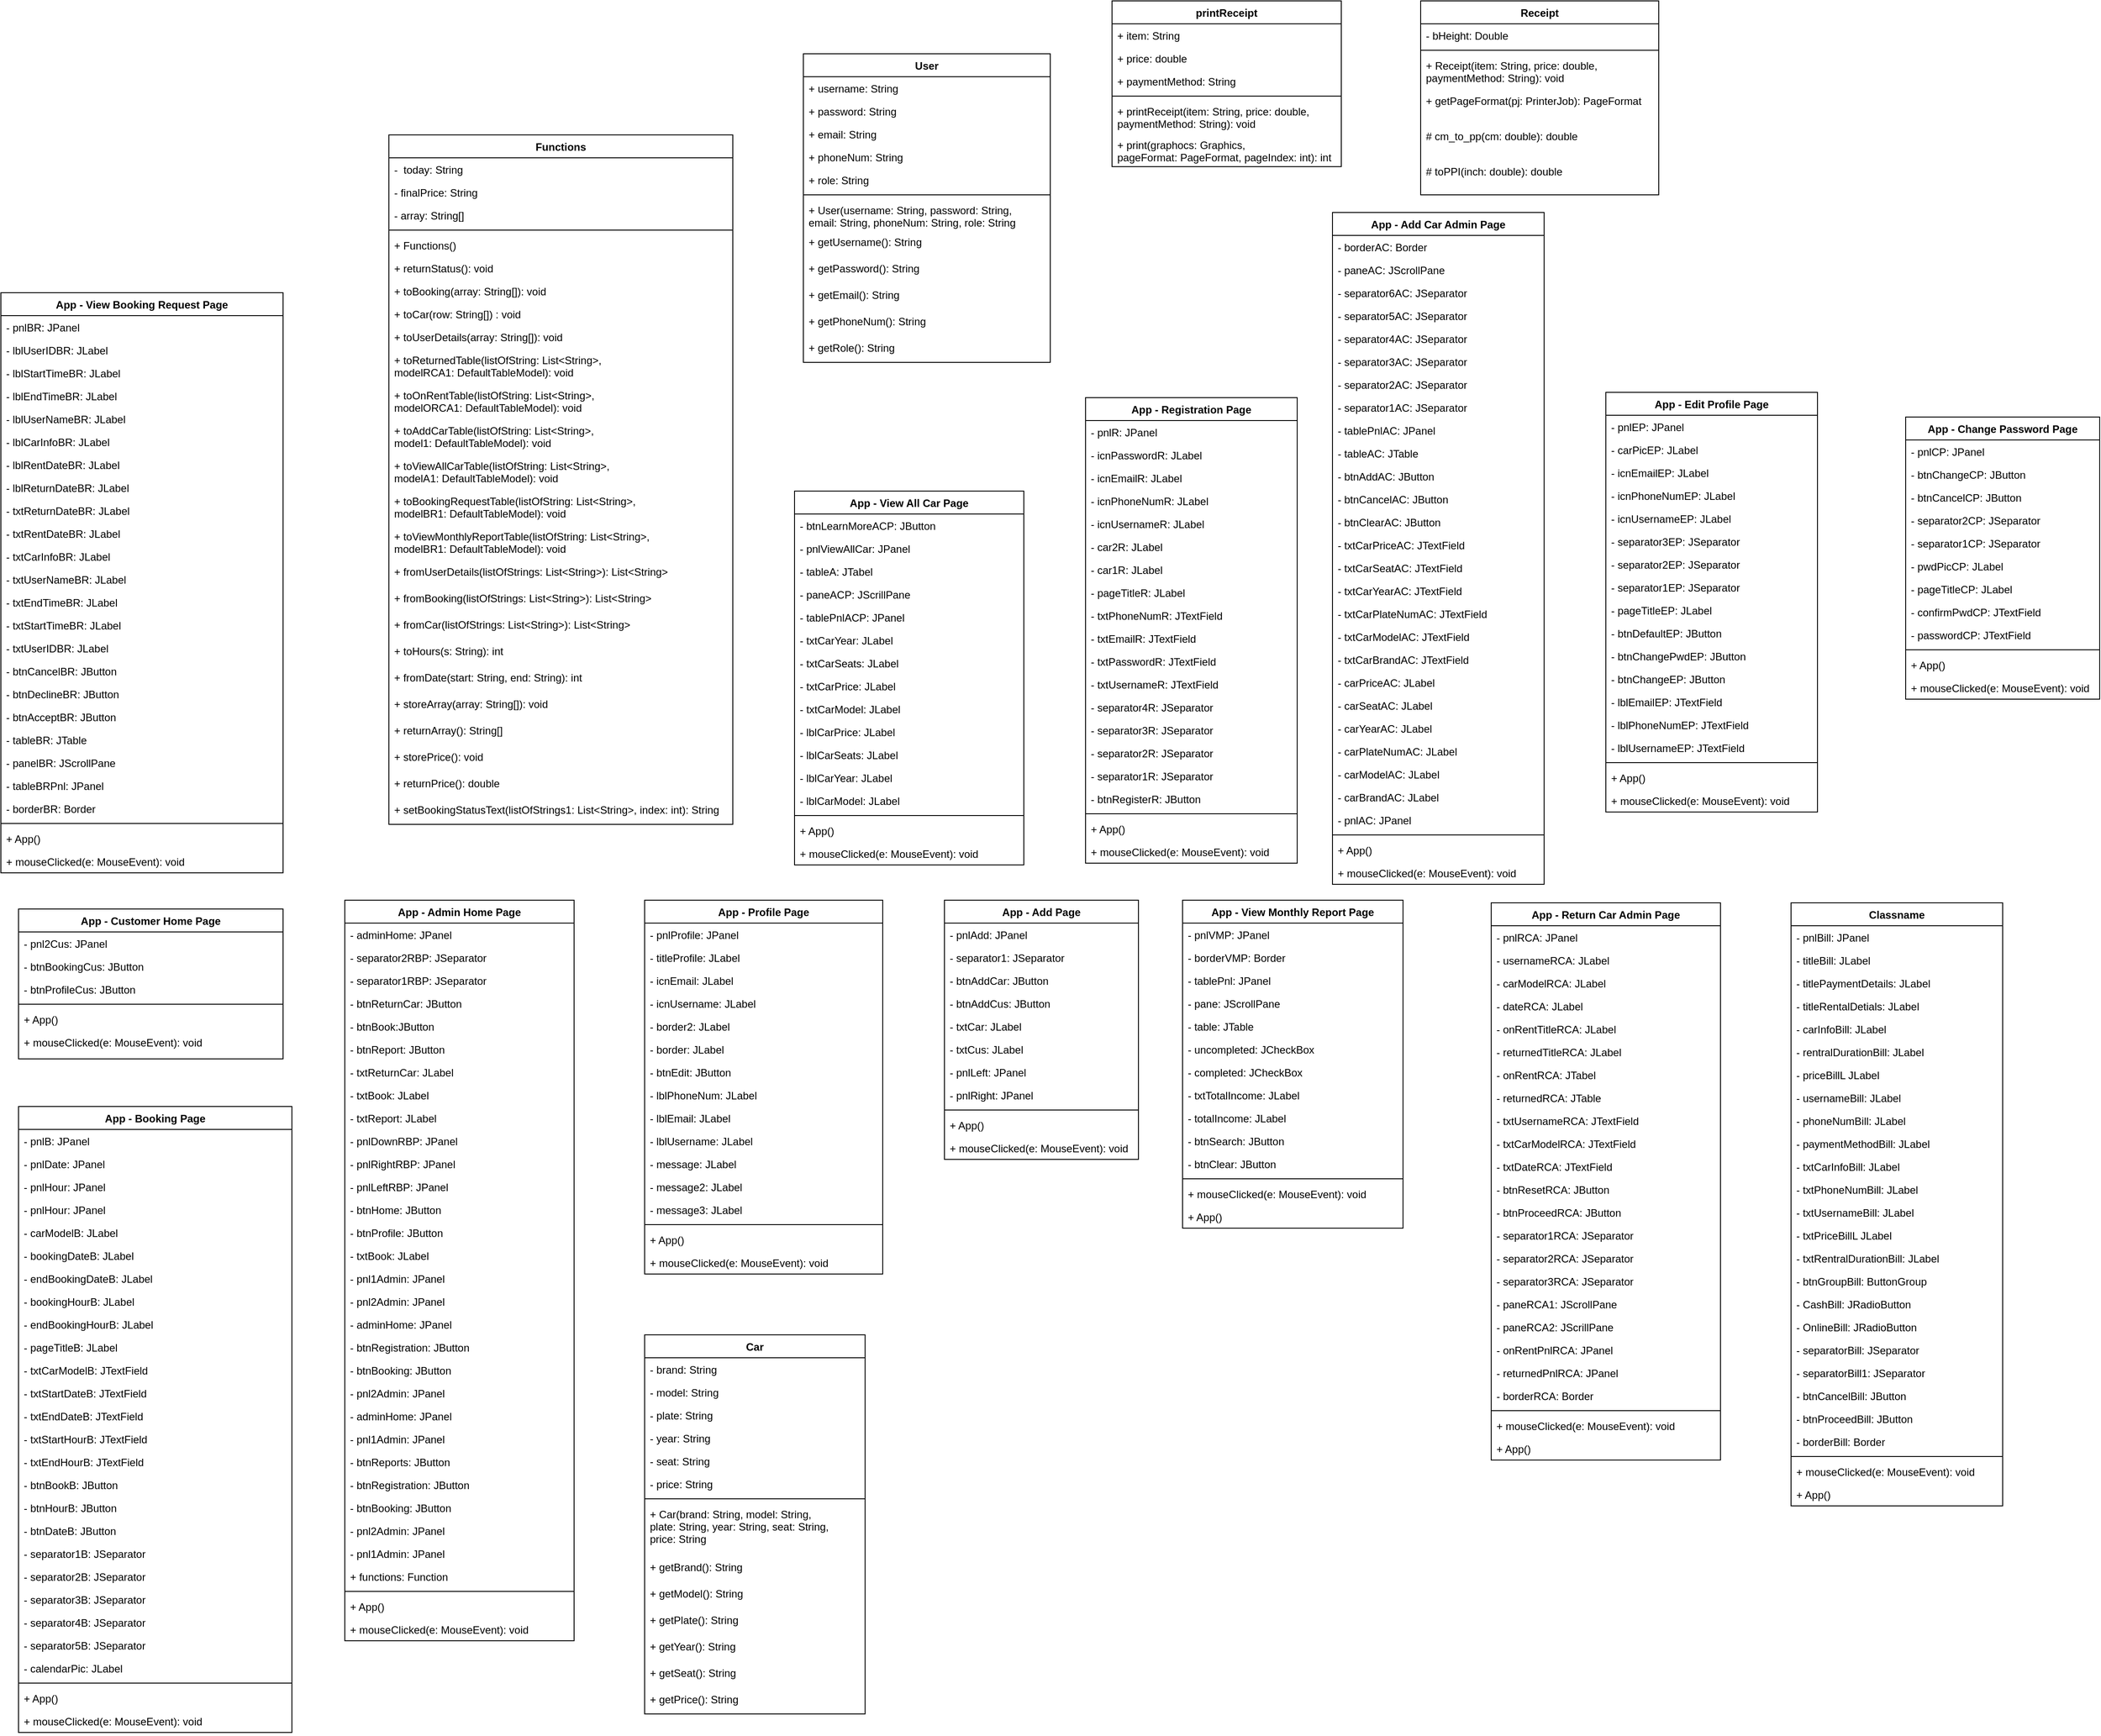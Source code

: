 <mxfile>
    <diagram id="C5RBs43oDa-KdzZeNtuy" name="Page-1">
        <mxGraphModel dx="434" dy="1659" grid="1" gridSize="10" guides="1" tooltips="1" connect="1" arrows="1" fold="1" page="1" pageScale="1" pageWidth="827" pageHeight="1169" math="0" shadow="0">
            <root>
                <mxCell id="WIyWlLk6GJQsqaUBKTNV-0"/>
                <mxCell id="WIyWlLk6GJQsqaUBKTNV-1" parent="WIyWlLk6GJQsqaUBKTNV-0"/>
                <mxCell id="zkfFHV4jXpPFQw0GAbJ--0" value="App - Customer Home Page" style="swimlane;fontStyle=1;align=center;verticalAlign=top;childLayout=stackLayout;horizontal=1;startSize=26;horizontalStack=0;resizeParent=1;resizeLast=0;collapsible=1;marginBottom=0;rounded=0;shadow=0;strokeWidth=1;" parent="WIyWlLk6GJQsqaUBKTNV-1" vertex="1">
                    <mxGeometry x="80" y="810" width="300" height="170" as="geometry">
                        <mxRectangle x="230" y="140" width="160" height="26" as="alternateBounds"/>
                    </mxGeometry>
                </mxCell>
                <mxCell id="zkfFHV4jXpPFQw0GAbJ--1" value="- pnl2Cus: JPanel" style="text;align=left;verticalAlign=top;spacingLeft=4;spacingRight=4;overflow=hidden;rotatable=0;points=[[0,0.5],[1,0.5]];portConstraint=eastwest;" parent="zkfFHV4jXpPFQw0GAbJ--0" vertex="1">
                    <mxGeometry y="26" width="300" height="26" as="geometry"/>
                </mxCell>
                <mxCell id="zkfFHV4jXpPFQw0GAbJ--2" value="- btnBookingCus: JButton" style="text;align=left;verticalAlign=top;spacingLeft=4;spacingRight=4;overflow=hidden;rotatable=0;points=[[0,0.5],[1,0.5]];portConstraint=eastwest;rounded=0;shadow=0;html=0;" parent="zkfFHV4jXpPFQw0GAbJ--0" vertex="1">
                    <mxGeometry y="52" width="300" height="26" as="geometry"/>
                </mxCell>
                <mxCell id="zkfFHV4jXpPFQw0GAbJ--3" value="- btnProfileCus: JButton" style="text;align=left;verticalAlign=top;spacingLeft=4;spacingRight=4;overflow=hidden;rotatable=0;points=[[0,0.5],[1,0.5]];portConstraint=eastwest;rounded=0;shadow=0;html=0;" parent="zkfFHV4jXpPFQw0GAbJ--0" vertex="1">
                    <mxGeometry y="78" width="300" height="26" as="geometry"/>
                </mxCell>
                <mxCell id="zkfFHV4jXpPFQw0GAbJ--4" value="" style="line;html=1;strokeWidth=1;align=left;verticalAlign=middle;spacingTop=-1;spacingLeft=3;spacingRight=3;rotatable=0;labelPosition=right;points=[];portConstraint=eastwest;" parent="zkfFHV4jXpPFQw0GAbJ--0" vertex="1">
                    <mxGeometry y="104" width="300" height="8" as="geometry"/>
                </mxCell>
                <mxCell id="Mfn7tafHpo8cdK77_WL3-228" value="+ App()" style="text;strokeColor=none;fillColor=none;align=left;verticalAlign=top;spacingLeft=4;spacingRight=4;overflow=hidden;rotatable=0;points=[[0,0.5],[1,0.5]];portConstraint=eastwest;" parent="zkfFHV4jXpPFQw0GAbJ--0" vertex="1">
                    <mxGeometry y="112" width="300" height="26" as="geometry"/>
                </mxCell>
                <mxCell id="Mfn7tafHpo8cdK77_WL3-229" value="+ mouseClicked(e: MouseEvent): void" style="text;strokeColor=none;fillColor=none;align=left;verticalAlign=top;spacingLeft=4;spacingRight=4;overflow=hidden;rotatable=0;points=[[0,0.5],[1,0.5]];portConstraint=eastwest;" parent="zkfFHV4jXpPFQw0GAbJ--0" vertex="1">
                    <mxGeometry y="138" width="300" height="26" as="geometry"/>
                </mxCell>
                <mxCell id="zkfFHV4jXpPFQw0GAbJ--17" value="Functions" style="swimlane;fontStyle=1;align=center;verticalAlign=top;childLayout=stackLayout;horizontal=1;startSize=26;horizontalStack=0;resizeParent=1;resizeLast=0;collapsible=1;marginBottom=0;rounded=0;shadow=0;strokeWidth=1;" parent="WIyWlLk6GJQsqaUBKTNV-1" vertex="1">
                    <mxGeometry x="500" y="-68" width="390" height="782" as="geometry">
                        <mxRectangle x="550" y="140" width="160" height="26" as="alternateBounds"/>
                    </mxGeometry>
                </mxCell>
                <mxCell id="zkfFHV4jXpPFQw0GAbJ--18" value="-  today: String" style="text;align=left;verticalAlign=top;spacingLeft=4;spacingRight=4;overflow=hidden;rotatable=0;points=[[0,0.5],[1,0.5]];portConstraint=eastwest;" parent="zkfFHV4jXpPFQw0GAbJ--17" vertex="1">
                    <mxGeometry y="26" width="390" height="26" as="geometry"/>
                </mxCell>
                <mxCell id="EJakUDDSdxZKXWGw3saw-9" value="- finalPrice: String" style="text;align=left;verticalAlign=top;spacingLeft=4;spacingRight=4;overflow=hidden;rotatable=0;points=[[0,0.5],[1,0.5]];portConstraint=eastwest;" parent="zkfFHV4jXpPFQw0GAbJ--17" vertex="1">
                    <mxGeometry y="52" width="390" height="26" as="geometry"/>
                </mxCell>
                <mxCell id="EJakUDDSdxZKXWGw3saw-8" value="- array: String[]" style="text;align=left;verticalAlign=top;spacingLeft=4;spacingRight=4;overflow=hidden;rotatable=0;points=[[0,0.5],[1,0.5]];portConstraint=eastwest;" parent="zkfFHV4jXpPFQw0GAbJ--17" vertex="1">
                    <mxGeometry y="78" width="390" height="26" as="geometry"/>
                </mxCell>
                <mxCell id="zkfFHV4jXpPFQw0GAbJ--23" value="" style="line;html=1;strokeWidth=1;align=left;verticalAlign=middle;spacingTop=-1;spacingLeft=3;spacingRight=3;rotatable=0;labelPosition=right;points=[];portConstraint=eastwest;" parent="zkfFHV4jXpPFQw0GAbJ--17" vertex="1">
                    <mxGeometry y="104" width="390" height="8" as="geometry"/>
                </mxCell>
                <mxCell id="zkfFHV4jXpPFQw0GAbJ--24" value="+ Functions()" style="text;align=left;verticalAlign=top;spacingLeft=4;spacingRight=4;overflow=hidden;rotatable=0;points=[[0,0.5],[1,0.5]];portConstraint=eastwest;" parent="zkfFHV4jXpPFQw0GAbJ--17" vertex="1">
                    <mxGeometry y="112" width="390" height="26" as="geometry"/>
                </mxCell>
                <mxCell id="zkfFHV4jXpPFQw0GAbJ--25" value="+ returnStatus(): void" style="text;align=left;verticalAlign=top;spacingLeft=4;spacingRight=4;overflow=hidden;rotatable=0;points=[[0,0.5],[1,0.5]];portConstraint=eastwest;" parent="zkfFHV4jXpPFQw0GAbJ--17" vertex="1">
                    <mxGeometry y="138" width="390" height="26" as="geometry"/>
                </mxCell>
                <mxCell id="dF_DScVQPOzMR-qX4pVW-0" value="+ toBooking(array: String[]): void" style="text;align=left;verticalAlign=top;spacingLeft=4;spacingRight=4;overflow=hidden;rotatable=0;points=[[0,0.5],[1,0.5]];portConstraint=eastwest;" parent="zkfFHV4jXpPFQw0GAbJ--17" vertex="1">
                    <mxGeometry y="164" width="390" height="26" as="geometry"/>
                </mxCell>
                <mxCell id="dF_DScVQPOzMR-qX4pVW-1" value="+ toCar(row: String[]) : void" style="text;align=left;verticalAlign=top;spacingLeft=4;spacingRight=4;overflow=hidden;rotatable=0;points=[[0,0.5],[1,0.5]];portConstraint=eastwest;" parent="zkfFHV4jXpPFQw0GAbJ--17" vertex="1">
                    <mxGeometry y="190" width="390" height="26" as="geometry"/>
                </mxCell>
                <mxCell id="dF_DScVQPOzMR-qX4pVW-2" value="+ toUserDetails(array: String[]): void" style="text;align=left;verticalAlign=top;spacingLeft=4;spacingRight=4;overflow=hidden;rotatable=0;points=[[0,0.5],[1,0.5]];portConstraint=eastwest;" parent="zkfFHV4jXpPFQw0GAbJ--17" vertex="1">
                    <mxGeometry y="216" width="390" height="26" as="geometry"/>
                </mxCell>
                <mxCell id="dF_DScVQPOzMR-qX4pVW-3" value="+ toReturnedTable(listOfString: List&lt;String&gt;, &#10;modelRCA1: DefaultTableModel): void" style="text;align=left;verticalAlign=top;spacingLeft=4;spacingRight=4;overflow=hidden;rotatable=0;points=[[0,0.5],[1,0.5]];portConstraint=eastwest;" parent="zkfFHV4jXpPFQw0GAbJ--17" vertex="1">
                    <mxGeometry y="242" width="390" height="40" as="geometry"/>
                </mxCell>
                <mxCell id="dF_DScVQPOzMR-qX4pVW-4" value="+ toOnRentTable(listOfString: List&lt;String&gt;,&#10;modelORCA1: DefaultTableModel): void" style="text;align=left;verticalAlign=top;spacingLeft=4;spacingRight=4;overflow=hidden;rotatable=0;points=[[0,0.5],[1,0.5]];portConstraint=eastwest;" parent="zkfFHV4jXpPFQw0GAbJ--17" vertex="1">
                    <mxGeometry y="282" width="390" height="40" as="geometry"/>
                </mxCell>
                <mxCell id="dF_DScVQPOzMR-qX4pVW-5" value="+ toAddCarTable(listOfString: List&lt;String&gt;,&#10;model1: DefaultTableModel): void" style="text;align=left;verticalAlign=top;spacingLeft=4;spacingRight=4;overflow=hidden;rotatable=0;points=[[0,0.5],[1,0.5]];portConstraint=eastwest;" parent="zkfFHV4jXpPFQw0GAbJ--17" vertex="1">
                    <mxGeometry y="322" width="390" height="40" as="geometry"/>
                </mxCell>
                <mxCell id="dF_DScVQPOzMR-qX4pVW-6" value="+ toViewAllCarTable(listOfString: List&lt;String&gt;,&#10;modelA1: DefaultTableModel): void" style="text;align=left;verticalAlign=top;spacingLeft=4;spacingRight=4;overflow=hidden;rotatable=0;points=[[0,0.5],[1,0.5]];portConstraint=eastwest;" parent="zkfFHV4jXpPFQw0GAbJ--17" vertex="1">
                    <mxGeometry y="362" width="390" height="40" as="geometry"/>
                </mxCell>
                <mxCell id="dF_DScVQPOzMR-qX4pVW-7" value="+ toBookingRequestTable(listOfString: List&lt;String&gt;,&#10;modelBR1: DefaultTableModel): void" style="text;align=left;verticalAlign=top;spacingLeft=4;spacingRight=4;overflow=hidden;rotatable=0;points=[[0,0.5],[1,0.5]];portConstraint=eastwest;" parent="zkfFHV4jXpPFQw0GAbJ--17" vertex="1">
                    <mxGeometry y="402" width="390" height="40" as="geometry"/>
                </mxCell>
                <mxCell id="dF_DScVQPOzMR-qX4pVW-8" value="+ toViewMonthlyReportTable(listOfString: List&lt;String&gt;,&#10;modelBR1: DefaultTableModel): void" style="text;align=left;verticalAlign=top;spacingLeft=4;spacingRight=4;overflow=hidden;rotatable=0;points=[[0,0.5],[1,0.5]];portConstraint=eastwest;" parent="zkfFHV4jXpPFQw0GAbJ--17" vertex="1">
                    <mxGeometry y="442" width="390" height="40" as="geometry"/>
                </mxCell>
                <mxCell id="dF_DScVQPOzMR-qX4pVW-9" value="+ fromUserDetails(listOfStrings: List&lt;String&gt;): List&lt;String&gt;" style="text;align=left;verticalAlign=top;spacingLeft=4;spacingRight=4;overflow=hidden;rotatable=0;points=[[0,0.5],[1,0.5]];portConstraint=eastwest;" parent="zkfFHV4jXpPFQw0GAbJ--17" vertex="1">
                    <mxGeometry y="482" width="390" height="30" as="geometry"/>
                </mxCell>
                <mxCell id="dF_DScVQPOzMR-qX4pVW-10" value="+ fromBooking(listOfStrings: List&lt;String&gt;): List&lt;String&gt;" style="text;align=left;verticalAlign=top;spacingLeft=4;spacingRight=4;overflow=hidden;rotatable=0;points=[[0,0.5],[1,0.5]];portConstraint=eastwest;" parent="zkfFHV4jXpPFQw0GAbJ--17" vertex="1">
                    <mxGeometry y="512" width="390" height="30" as="geometry"/>
                </mxCell>
                <mxCell id="dF_DScVQPOzMR-qX4pVW-11" value="+ fromCar(listOfStrings: List&lt;String&gt;): List&lt;String&gt;" style="text;align=left;verticalAlign=top;spacingLeft=4;spacingRight=4;overflow=hidden;rotatable=0;points=[[0,0.5],[1,0.5]];portConstraint=eastwest;" parent="zkfFHV4jXpPFQw0GAbJ--17" vertex="1">
                    <mxGeometry y="542" width="390" height="30" as="geometry"/>
                </mxCell>
                <mxCell id="dF_DScVQPOzMR-qX4pVW-12" value="+ toHours(s: String): int" style="text;align=left;verticalAlign=top;spacingLeft=4;spacingRight=4;overflow=hidden;rotatable=0;points=[[0,0.5],[1,0.5]];portConstraint=eastwest;" parent="zkfFHV4jXpPFQw0GAbJ--17" vertex="1">
                    <mxGeometry y="572" width="390" height="30" as="geometry"/>
                </mxCell>
                <mxCell id="dF_DScVQPOzMR-qX4pVW-13" value="+ fromDate(start: String, end: String): int" style="text;align=left;verticalAlign=top;spacingLeft=4;spacingRight=4;overflow=hidden;rotatable=0;points=[[0,0.5],[1,0.5]];portConstraint=eastwest;" parent="zkfFHV4jXpPFQw0GAbJ--17" vertex="1">
                    <mxGeometry y="602" width="390" height="30" as="geometry"/>
                </mxCell>
                <mxCell id="dF_DScVQPOzMR-qX4pVW-14" value="+ storeArray(array: String[]): void" style="text;align=left;verticalAlign=top;spacingLeft=4;spacingRight=4;overflow=hidden;rotatable=0;points=[[0,0.5],[1,0.5]];portConstraint=eastwest;" parent="zkfFHV4jXpPFQw0GAbJ--17" vertex="1">
                    <mxGeometry y="632" width="390" height="30" as="geometry"/>
                </mxCell>
                <mxCell id="dF_DScVQPOzMR-qX4pVW-15" value="+ returnArray(): String[]" style="text;align=left;verticalAlign=top;spacingLeft=4;spacingRight=4;overflow=hidden;rotatable=0;points=[[0,0.5],[1,0.5]];portConstraint=eastwest;" parent="zkfFHV4jXpPFQw0GAbJ--17" vertex="1">
                    <mxGeometry y="662" width="390" height="30" as="geometry"/>
                </mxCell>
                <mxCell id="EJakUDDSdxZKXWGw3saw-7" value="+ storePrice(): void" style="text;align=left;verticalAlign=top;spacingLeft=4;spacingRight=4;overflow=hidden;rotatable=0;points=[[0,0.5],[1,0.5]];portConstraint=eastwest;" parent="zkfFHV4jXpPFQw0GAbJ--17" vertex="1">
                    <mxGeometry y="692" width="390" height="30" as="geometry"/>
                </mxCell>
                <mxCell id="EJakUDDSdxZKXWGw3saw-6" value="+ returnPrice(): double" style="text;align=left;verticalAlign=top;spacingLeft=4;spacingRight=4;overflow=hidden;rotatable=0;points=[[0,0.5],[1,0.5]];portConstraint=eastwest;" parent="zkfFHV4jXpPFQw0GAbJ--17" vertex="1">
                    <mxGeometry y="722" width="390" height="30" as="geometry"/>
                </mxCell>
                <mxCell id="EJakUDDSdxZKXWGw3saw-5" value="+ setBookingStatusText(listOfStrings1: List&lt;String&gt;, index: int): String" style="text;align=left;verticalAlign=top;spacingLeft=4;spacingRight=4;overflow=hidden;rotatable=0;points=[[0,0.5],[1,0.5]];portConstraint=eastwest;" parent="zkfFHV4jXpPFQw0GAbJ--17" vertex="1">
                    <mxGeometry y="752" width="390" height="30" as="geometry"/>
                </mxCell>
                <mxCell id="Mfn7tafHpo8cdK77_WL3-38" value="App - Admin Home Page" style="swimlane;fontStyle=1;align=center;verticalAlign=top;childLayout=stackLayout;horizontal=1;startSize=26;horizontalStack=0;resizeParent=1;resizeParentMax=0;resizeLast=0;collapsible=1;marginBottom=0;" parent="WIyWlLk6GJQsqaUBKTNV-1" vertex="1">
                    <mxGeometry x="450" y="800" width="260" height="840" as="geometry"/>
                </mxCell>
                <mxCell id="Mfn7tafHpo8cdK77_WL3-42" value="- adminHome: JPanel" style="text;align=left;verticalAlign=top;spacingLeft=4;spacingRight=4;overflow=hidden;rotatable=0;points=[[0,0.5],[1,0.5]];portConstraint=eastwest;rounded=0;shadow=0;html=0;" parent="Mfn7tafHpo8cdK77_WL3-38" vertex="1">
                    <mxGeometry y="26" width="260" height="26" as="geometry"/>
                </mxCell>
                <mxCell id="Mfn7tafHpo8cdK77_WL3-69" value="- separator2RBP: JSeparator" style="text;align=left;verticalAlign=top;spacingLeft=4;spacingRight=4;overflow=hidden;rotatable=0;points=[[0,0.5],[1,0.5]];portConstraint=eastwest;rounded=0;shadow=0;html=0;" parent="Mfn7tafHpo8cdK77_WL3-38" vertex="1">
                    <mxGeometry y="52" width="260" height="26" as="geometry"/>
                </mxCell>
                <mxCell id="Mfn7tafHpo8cdK77_WL3-68" value="- separator1RBP: JSeparator" style="text;align=left;verticalAlign=top;spacingLeft=4;spacingRight=4;overflow=hidden;rotatable=0;points=[[0,0.5],[1,0.5]];portConstraint=eastwest;rounded=0;shadow=0;html=0;" parent="Mfn7tafHpo8cdK77_WL3-38" vertex="1">
                    <mxGeometry y="78" width="260" height="26" as="geometry"/>
                </mxCell>
                <mxCell id="Mfn7tafHpo8cdK77_WL3-67" value="- btnReturnCar: JButton" style="text;align=left;verticalAlign=top;spacingLeft=4;spacingRight=4;overflow=hidden;rotatable=0;points=[[0,0.5],[1,0.5]];portConstraint=eastwest;rounded=0;shadow=0;html=0;" parent="Mfn7tafHpo8cdK77_WL3-38" vertex="1">
                    <mxGeometry y="104" width="260" height="26" as="geometry"/>
                </mxCell>
                <mxCell id="Mfn7tafHpo8cdK77_WL3-66" value="- btnBook:JButton" style="text;align=left;verticalAlign=top;spacingLeft=4;spacingRight=4;overflow=hidden;rotatable=0;points=[[0,0.5],[1,0.5]];portConstraint=eastwest;rounded=0;shadow=0;html=0;" parent="Mfn7tafHpo8cdK77_WL3-38" vertex="1">
                    <mxGeometry y="130" width="260" height="26" as="geometry"/>
                </mxCell>
                <mxCell id="Mfn7tafHpo8cdK77_WL3-65" value="- btnReport: JButton" style="text;align=left;verticalAlign=top;spacingLeft=4;spacingRight=4;overflow=hidden;rotatable=0;points=[[0,0.5],[1,0.5]];portConstraint=eastwest;rounded=0;shadow=0;html=0;" parent="Mfn7tafHpo8cdK77_WL3-38" vertex="1">
                    <mxGeometry y="156" width="260" height="26" as="geometry"/>
                </mxCell>
                <mxCell id="Mfn7tafHpo8cdK77_WL3-64" value="- txtReturnCar: JLabel" style="text;align=left;verticalAlign=top;spacingLeft=4;spacingRight=4;overflow=hidden;rotatable=0;points=[[0,0.5],[1,0.5]];portConstraint=eastwest;rounded=0;shadow=0;html=0;" parent="Mfn7tafHpo8cdK77_WL3-38" vertex="1">
                    <mxGeometry y="182" width="260" height="26" as="geometry"/>
                </mxCell>
                <mxCell id="Mfn7tafHpo8cdK77_WL3-63" value="- txtBook: JLabel" style="text;align=left;verticalAlign=top;spacingLeft=4;spacingRight=4;overflow=hidden;rotatable=0;points=[[0,0.5],[1,0.5]];portConstraint=eastwest;rounded=0;shadow=0;html=0;" parent="Mfn7tafHpo8cdK77_WL3-38" vertex="1">
                    <mxGeometry y="208" width="260" height="26" as="geometry"/>
                </mxCell>
                <mxCell id="Mfn7tafHpo8cdK77_WL3-62" value="- txtReport: JLabel" style="text;align=left;verticalAlign=top;spacingLeft=4;spacingRight=4;overflow=hidden;rotatable=0;points=[[0,0.5],[1,0.5]];portConstraint=eastwest;rounded=0;shadow=0;html=0;" parent="Mfn7tafHpo8cdK77_WL3-38" vertex="1">
                    <mxGeometry y="234" width="260" height="26" as="geometry"/>
                </mxCell>
                <mxCell id="Mfn7tafHpo8cdK77_WL3-61" value="- pnlDownRBP: JPanel" style="text;align=left;verticalAlign=top;spacingLeft=4;spacingRight=4;overflow=hidden;rotatable=0;points=[[0,0.5],[1,0.5]];portConstraint=eastwest;rounded=0;shadow=0;html=0;" parent="Mfn7tafHpo8cdK77_WL3-38" vertex="1">
                    <mxGeometry y="260" width="260" height="26" as="geometry"/>
                </mxCell>
                <mxCell id="Mfn7tafHpo8cdK77_WL3-60" value="- pnlRightRBP: JPanel" style="text;align=left;verticalAlign=top;spacingLeft=4;spacingRight=4;overflow=hidden;rotatable=0;points=[[0,0.5],[1,0.5]];portConstraint=eastwest;rounded=0;shadow=0;html=0;" parent="Mfn7tafHpo8cdK77_WL3-38" vertex="1">
                    <mxGeometry y="286" width="260" height="26" as="geometry"/>
                </mxCell>
                <mxCell id="Mfn7tafHpo8cdK77_WL3-59" value="- pnlLeftRBP: JPanel" style="text;align=left;verticalAlign=top;spacingLeft=4;spacingRight=4;overflow=hidden;rotatable=0;points=[[0,0.5],[1,0.5]];portConstraint=eastwest;rounded=0;shadow=0;html=0;" parent="Mfn7tafHpo8cdK77_WL3-38" vertex="1">
                    <mxGeometry y="312" width="260" height="26" as="geometry"/>
                </mxCell>
                <mxCell id="Mfn7tafHpo8cdK77_WL3-58" value="- btnHome: JButton" style="text;align=left;verticalAlign=top;spacingLeft=4;spacingRight=4;overflow=hidden;rotatable=0;points=[[0,0.5],[1,0.5]];portConstraint=eastwest;rounded=0;shadow=0;html=0;" parent="Mfn7tafHpo8cdK77_WL3-38" vertex="1">
                    <mxGeometry y="338" width="260" height="26" as="geometry"/>
                </mxCell>
                <mxCell id="Mfn7tafHpo8cdK77_WL3-57" value="- btnProfile: JButton" style="text;align=left;verticalAlign=top;spacingLeft=4;spacingRight=4;overflow=hidden;rotatable=0;points=[[0,0.5],[1,0.5]];portConstraint=eastwest;rounded=0;shadow=0;html=0;" parent="Mfn7tafHpo8cdK77_WL3-38" vertex="1">
                    <mxGeometry y="364" width="260" height="26" as="geometry"/>
                </mxCell>
                <mxCell id="Mfn7tafHpo8cdK77_WL3-56" value="- txtBook: JLabel" style="text;align=left;verticalAlign=top;spacingLeft=4;spacingRight=4;overflow=hidden;rotatable=0;points=[[0,0.5],[1,0.5]];portConstraint=eastwest;rounded=0;shadow=0;html=0;" parent="Mfn7tafHpo8cdK77_WL3-38" vertex="1">
                    <mxGeometry y="390" width="260" height="26" as="geometry"/>
                </mxCell>
                <mxCell id="Mfn7tafHpo8cdK77_WL3-55" value="- pnl1Admin: JPanel" style="text;align=left;verticalAlign=top;spacingLeft=4;spacingRight=4;overflow=hidden;rotatable=0;points=[[0,0.5],[1,0.5]];portConstraint=eastwest;rounded=0;shadow=0;html=0;" parent="Mfn7tafHpo8cdK77_WL3-38" vertex="1">
                    <mxGeometry y="416" width="260" height="26" as="geometry"/>
                </mxCell>
                <mxCell id="Mfn7tafHpo8cdK77_WL3-54" value="- pnl2Admin: JPanel" style="text;align=left;verticalAlign=top;spacingLeft=4;spacingRight=4;overflow=hidden;rotatable=0;points=[[0,0.5],[1,0.5]];portConstraint=eastwest;rounded=0;shadow=0;html=0;" parent="Mfn7tafHpo8cdK77_WL3-38" vertex="1">
                    <mxGeometry y="442" width="260" height="26" as="geometry"/>
                </mxCell>
                <mxCell id="Mfn7tafHpo8cdK77_WL3-53" value="- adminHome: JPanel" style="text;align=left;verticalAlign=top;spacingLeft=4;spacingRight=4;overflow=hidden;rotatable=0;points=[[0,0.5],[1,0.5]];portConstraint=eastwest;rounded=0;shadow=0;html=0;" parent="Mfn7tafHpo8cdK77_WL3-38" vertex="1">
                    <mxGeometry y="468" width="260" height="26" as="geometry"/>
                </mxCell>
                <mxCell id="Mfn7tafHpo8cdK77_WL3-52" value="- btnRegistration: JButton" style="text;align=left;verticalAlign=top;spacingLeft=4;spacingRight=4;overflow=hidden;rotatable=0;points=[[0,0.5],[1,0.5]];portConstraint=eastwest;rounded=0;shadow=0;html=0;" parent="Mfn7tafHpo8cdK77_WL3-38" vertex="1">
                    <mxGeometry y="494" width="260" height="26" as="geometry"/>
                </mxCell>
                <mxCell id="Mfn7tafHpo8cdK77_WL3-51" value="- btnBooking: JButton" style="text;align=left;verticalAlign=top;spacingLeft=4;spacingRight=4;overflow=hidden;rotatable=0;points=[[0,0.5],[1,0.5]];portConstraint=eastwest;rounded=0;shadow=0;html=0;" parent="Mfn7tafHpo8cdK77_WL3-38" vertex="1">
                    <mxGeometry y="520" width="260" height="26" as="geometry"/>
                </mxCell>
                <mxCell id="Mfn7tafHpo8cdK77_WL3-50" value="- pnl2Admin: JPanel" style="text;align=left;verticalAlign=top;spacingLeft=4;spacingRight=4;overflow=hidden;rotatable=0;points=[[0,0.5],[1,0.5]];portConstraint=eastwest;rounded=0;shadow=0;html=0;" parent="Mfn7tafHpo8cdK77_WL3-38" vertex="1">
                    <mxGeometry y="546" width="260" height="26" as="geometry"/>
                </mxCell>
                <mxCell id="Mfn7tafHpo8cdK77_WL3-49" value="- adminHome: JPanel" style="text;align=left;verticalAlign=top;spacingLeft=4;spacingRight=4;overflow=hidden;rotatable=0;points=[[0,0.5],[1,0.5]];portConstraint=eastwest;rounded=0;shadow=0;html=0;" parent="Mfn7tafHpo8cdK77_WL3-38" vertex="1">
                    <mxGeometry y="572" width="260" height="26" as="geometry"/>
                </mxCell>
                <mxCell id="Mfn7tafHpo8cdK77_WL3-48" value="- pnl1Admin: JPanel" style="text;align=left;verticalAlign=top;spacingLeft=4;spacingRight=4;overflow=hidden;rotatable=0;points=[[0,0.5],[1,0.5]];portConstraint=eastwest;rounded=0;shadow=0;html=0;" parent="Mfn7tafHpo8cdK77_WL3-38" vertex="1">
                    <mxGeometry y="598" width="260" height="26" as="geometry"/>
                </mxCell>
                <mxCell id="Mfn7tafHpo8cdK77_WL3-47" value="- btnReports: JButton" style="text;align=left;verticalAlign=top;spacingLeft=4;spacingRight=4;overflow=hidden;rotatable=0;points=[[0,0.5],[1,0.5]];portConstraint=eastwest;rounded=0;shadow=0;html=0;" parent="Mfn7tafHpo8cdK77_WL3-38" vertex="1">
                    <mxGeometry y="624" width="260" height="26" as="geometry"/>
                </mxCell>
                <mxCell id="Mfn7tafHpo8cdK77_WL3-46" value="- btnRegistration: JButton" style="text;align=left;verticalAlign=top;spacingLeft=4;spacingRight=4;overflow=hidden;rotatable=0;points=[[0,0.5],[1,0.5]];portConstraint=eastwest;rounded=0;shadow=0;html=0;" parent="Mfn7tafHpo8cdK77_WL3-38" vertex="1">
                    <mxGeometry y="650" width="260" height="26" as="geometry"/>
                </mxCell>
                <mxCell id="Mfn7tafHpo8cdK77_WL3-45" value="- btnBooking: JButton" style="text;align=left;verticalAlign=top;spacingLeft=4;spacingRight=4;overflow=hidden;rotatable=0;points=[[0,0.5],[1,0.5]];portConstraint=eastwest;rounded=0;shadow=0;html=0;" parent="Mfn7tafHpo8cdK77_WL3-38" vertex="1">
                    <mxGeometry y="676" width="260" height="26" as="geometry"/>
                </mxCell>
                <mxCell id="Mfn7tafHpo8cdK77_WL3-44" value="- pnl2Admin: JPanel" style="text;align=left;verticalAlign=top;spacingLeft=4;spacingRight=4;overflow=hidden;rotatable=0;points=[[0,0.5],[1,0.5]];portConstraint=eastwest;rounded=0;shadow=0;html=0;" parent="Mfn7tafHpo8cdK77_WL3-38" vertex="1">
                    <mxGeometry y="702" width="260" height="26" as="geometry"/>
                </mxCell>
                <mxCell id="Mfn7tafHpo8cdK77_WL3-43" value="- pnl1Admin: JPanel" style="text;align=left;verticalAlign=top;spacingLeft=4;spacingRight=4;overflow=hidden;rotatable=0;points=[[0,0.5],[1,0.5]];portConstraint=eastwest;rounded=0;shadow=0;html=0;" parent="Mfn7tafHpo8cdK77_WL3-38" vertex="1">
                    <mxGeometry y="728" width="260" height="26" as="geometry"/>
                </mxCell>
                <mxCell id="0" value="+ functions: Function" style="text;align=left;verticalAlign=top;spacingLeft=4;spacingRight=4;overflow=hidden;rotatable=0;points=[[0,0.5],[1,0.5]];portConstraint=eastwest;rounded=0;shadow=0;html=0;" vertex="1" parent="Mfn7tafHpo8cdK77_WL3-38">
                    <mxGeometry y="754" width="260" height="26" as="geometry"/>
                </mxCell>
                <mxCell id="Mfn7tafHpo8cdK77_WL3-40" value="" style="line;strokeWidth=1;fillColor=none;align=left;verticalAlign=middle;spacingTop=-1;spacingLeft=3;spacingRight=3;rotatable=0;labelPosition=right;points=[];portConstraint=eastwest;strokeColor=inherit;" parent="Mfn7tafHpo8cdK77_WL3-38" vertex="1">
                    <mxGeometry y="780" width="260" height="8" as="geometry"/>
                </mxCell>
                <mxCell id="Mfn7tafHpo8cdK77_WL3-41" value="+ App()" style="text;strokeColor=none;fillColor=none;align=left;verticalAlign=top;spacingLeft=4;spacingRight=4;overflow=hidden;rotatable=0;points=[[0,0.5],[1,0.5]];portConstraint=eastwest;" parent="Mfn7tafHpo8cdK77_WL3-38" vertex="1">
                    <mxGeometry y="788" width="260" height="26" as="geometry"/>
                </mxCell>
                <mxCell id="Mfn7tafHpo8cdK77_WL3-70" value="+ mouseClicked(e: MouseEvent): void" style="text;strokeColor=none;fillColor=none;align=left;verticalAlign=top;spacingLeft=4;spacingRight=4;overflow=hidden;rotatable=0;points=[[0,0.5],[1,0.5]];portConstraint=eastwest;" parent="Mfn7tafHpo8cdK77_WL3-38" vertex="1">
                    <mxGeometry y="814" width="260" height="26" as="geometry"/>
                </mxCell>
                <mxCell id="Mfn7tafHpo8cdK77_WL3-71" value="App - Profile Page" style="swimlane;fontStyle=1;align=center;verticalAlign=top;childLayout=stackLayout;horizontal=1;startSize=26;horizontalStack=0;resizeParent=1;resizeParentMax=0;resizeLast=0;collapsible=1;marginBottom=0;" parent="WIyWlLk6GJQsqaUBKTNV-1" vertex="1">
                    <mxGeometry x="790" y="800" width="270" height="424" as="geometry"/>
                </mxCell>
                <mxCell id="Mfn7tafHpo8cdK77_WL3-75" value="- pnlProfile: JPanel" style="text;align=left;verticalAlign=top;spacingLeft=4;spacingRight=4;overflow=hidden;rotatable=0;points=[[0,0.5],[1,0.5]];portConstraint=eastwest;rounded=0;shadow=0;html=0;" parent="Mfn7tafHpo8cdK77_WL3-71" vertex="1">
                    <mxGeometry y="26" width="270" height="26" as="geometry"/>
                </mxCell>
                <mxCell id="Mfn7tafHpo8cdK77_WL3-84" value="- titleProfile: JLabel" style="text;align=left;verticalAlign=top;spacingLeft=4;spacingRight=4;overflow=hidden;rotatable=0;points=[[0,0.5],[1,0.5]];portConstraint=eastwest;rounded=0;shadow=0;html=0;" parent="Mfn7tafHpo8cdK77_WL3-71" vertex="1">
                    <mxGeometry y="52" width="270" height="26" as="geometry"/>
                </mxCell>
                <mxCell id="Mfn7tafHpo8cdK77_WL3-83" value="- icnEmail: JLabel" style="text;align=left;verticalAlign=top;spacingLeft=4;spacingRight=4;overflow=hidden;rotatable=0;points=[[0,0.5],[1,0.5]];portConstraint=eastwest;rounded=0;shadow=0;html=0;" parent="Mfn7tafHpo8cdK77_WL3-71" vertex="1">
                    <mxGeometry y="78" width="270" height="26" as="geometry"/>
                </mxCell>
                <mxCell id="Mfn7tafHpo8cdK77_WL3-82" value="- icnUsername: JLabel" style="text;align=left;verticalAlign=top;spacingLeft=4;spacingRight=4;overflow=hidden;rotatable=0;points=[[0,0.5],[1,0.5]];portConstraint=eastwest;rounded=0;shadow=0;html=0;" parent="Mfn7tafHpo8cdK77_WL3-71" vertex="1">
                    <mxGeometry y="104" width="270" height="26" as="geometry"/>
                </mxCell>
                <mxCell id="Mfn7tafHpo8cdK77_WL3-81" value="- border2: JLabel" style="text;align=left;verticalAlign=top;spacingLeft=4;spacingRight=4;overflow=hidden;rotatable=0;points=[[0,0.5],[1,0.5]];portConstraint=eastwest;rounded=0;shadow=0;html=0;" parent="Mfn7tafHpo8cdK77_WL3-71" vertex="1">
                    <mxGeometry y="130" width="270" height="26" as="geometry"/>
                </mxCell>
                <mxCell id="Mfn7tafHpo8cdK77_WL3-80" value="- border: JLabel" style="text;align=left;verticalAlign=top;spacingLeft=4;spacingRight=4;overflow=hidden;rotatable=0;points=[[0,0.5],[1,0.5]];portConstraint=eastwest;rounded=0;shadow=0;html=0;" parent="Mfn7tafHpo8cdK77_WL3-71" vertex="1">
                    <mxGeometry y="156" width="270" height="26" as="geometry"/>
                </mxCell>
                <mxCell id="Mfn7tafHpo8cdK77_WL3-79" value="- btnEdit: JButton" style="text;align=left;verticalAlign=top;spacingLeft=4;spacingRight=4;overflow=hidden;rotatable=0;points=[[0,0.5],[1,0.5]];portConstraint=eastwest;rounded=0;shadow=0;html=0;" parent="Mfn7tafHpo8cdK77_WL3-71" vertex="1">
                    <mxGeometry y="182" width="270" height="26" as="geometry"/>
                </mxCell>
                <mxCell id="Mfn7tafHpo8cdK77_WL3-78" value="- lblPhoneNum: JLabel" style="text;align=left;verticalAlign=top;spacingLeft=4;spacingRight=4;overflow=hidden;rotatable=0;points=[[0,0.5],[1,0.5]];portConstraint=eastwest;rounded=0;shadow=0;html=0;" parent="Mfn7tafHpo8cdK77_WL3-71" vertex="1">
                    <mxGeometry y="208" width="270" height="26" as="geometry"/>
                </mxCell>
                <mxCell id="Mfn7tafHpo8cdK77_WL3-77" value="- lblEmail: JLabel" style="text;align=left;verticalAlign=top;spacingLeft=4;spacingRight=4;overflow=hidden;rotatable=0;points=[[0,0.5],[1,0.5]];portConstraint=eastwest;rounded=0;shadow=0;html=0;" parent="Mfn7tafHpo8cdK77_WL3-71" vertex="1">
                    <mxGeometry y="234" width="270" height="26" as="geometry"/>
                </mxCell>
                <mxCell id="Mfn7tafHpo8cdK77_WL3-76" value="- lblUsername: JLabel" style="text;align=left;verticalAlign=top;spacingLeft=4;spacingRight=4;overflow=hidden;rotatable=0;points=[[0,0.5],[1,0.5]];portConstraint=eastwest;rounded=0;shadow=0;html=0;" parent="Mfn7tafHpo8cdK77_WL3-71" vertex="1">
                    <mxGeometry y="260" width="270" height="26" as="geometry"/>
                </mxCell>
                <mxCell id="EJakUDDSdxZKXWGw3saw-4" value="- message: JLabel" style="text;align=left;verticalAlign=top;spacingLeft=4;spacingRight=4;overflow=hidden;rotatable=0;points=[[0,0.5],[1,0.5]];portConstraint=eastwest;rounded=0;shadow=0;html=0;" parent="Mfn7tafHpo8cdK77_WL3-71" vertex="1">
                    <mxGeometry y="286" width="270" height="26" as="geometry"/>
                </mxCell>
                <mxCell id="EJakUDDSdxZKXWGw3saw-3" value="- message2: JLabel" style="text;align=left;verticalAlign=top;spacingLeft=4;spacingRight=4;overflow=hidden;rotatable=0;points=[[0,0.5],[1,0.5]];portConstraint=eastwest;rounded=0;shadow=0;html=0;" parent="Mfn7tafHpo8cdK77_WL3-71" vertex="1">
                    <mxGeometry y="312" width="270" height="26" as="geometry"/>
                </mxCell>
                <mxCell id="EJakUDDSdxZKXWGw3saw-2" value="- message3: JLabel" style="text;align=left;verticalAlign=top;spacingLeft=4;spacingRight=4;overflow=hidden;rotatable=0;points=[[0,0.5],[1,0.5]];portConstraint=eastwest;rounded=0;shadow=0;html=0;" parent="Mfn7tafHpo8cdK77_WL3-71" vertex="1">
                    <mxGeometry y="338" width="270" height="26" as="geometry"/>
                </mxCell>
                <mxCell id="Mfn7tafHpo8cdK77_WL3-73" value="" style="line;strokeWidth=1;fillColor=none;align=left;verticalAlign=middle;spacingTop=-1;spacingLeft=3;spacingRight=3;rotatable=0;labelPosition=right;points=[];portConstraint=eastwest;strokeColor=inherit;" parent="Mfn7tafHpo8cdK77_WL3-71" vertex="1">
                    <mxGeometry y="364" width="270" height="8" as="geometry"/>
                </mxCell>
                <mxCell id="Mfn7tafHpo8cdK77_WL3-85" value="+ App()" style="text;strokeColor=none;fillColor=none;align=left;verticalAlign=top;spacingLeft=4;spacingRight=4;overflow=hidden;rotatable=0;points=[[0,0.5],[1,0.5]];portConstraint=eastwest;" parent="Mfn7tafHpo8cdK77_WL3-71" vertex="1">
                    <mxGeometry y="372" width="270" height="26" as="geometry"/>
                </mxCell>
                <mxCell id="Mfn7tafHpo8cdK77_WL3-86" value="+ mouseClicked(e: MouseEvent): void" style="text;strokeColor=none;fillColor=none;align=left;verticalAlign=top;spacingLeft=4;spacingRight=4;overflow=hidden;rotatable=0;points=[[0,0.5],[1,0.5]];portConstraint=eastwest;" parent="Mfn7tafHpo8cdK77_WL3-71" vertex="1">
                    <mxGeometry y="398" width="270" height="26" as="geometry"/>
                </mxCell>
                <mxCell id="Mfn7tafHpo8cdK77_WL3-87" value="App - Add Page" style="swimlane;fontStyle=1;align=center;verticalAlign=top;childLayout=stackLayout;horizontal=1;startSize=26;horizontalStack=0;resizeParent=1;resizeParentMax=0;resizeLast=0;collapsible=1;marginBottom=0;" parent="WIyWlLk6GJQsqaUBKTNV-1" vertex="1">
                    <mxGeometry x="1130" y="800" width="220" height="294" as="geometry"/>
                </mxCell>
                <mxCell id="Mfn7tafHpo8cdK77_WL3-91" value="- pnlAdd: JPanel" style="text;align=left;verticalAlign=top;spacingLeft=4;spacingRight=4;overflow=hidden;rotatable=0;points=[[0,0.5],[1,0.5]];portConstraint=eastwest;rounded=0;shadow=0;html=0;" parent="Mfn7tafHpo8cdK77_WL3-87" vertex="1">
                    <mxGeometry y="26" width="220" height="26" as="geometry"/>
                </mxCell>
                <mxCell id="Mfn7tafHpo8cdK77_WL3-97" value="- separator1: JSeparator" style="text;align=left;verticalAlign=top;spacingLeft=4;spacingRight=4;overflow=hidden;rotatable=0;points=[[0,0.5],[1,0.5]];portConstraint=eastwest;rounded=0;shadow=0;html=0;" parent="Mfn7tafHpo8cdK77_WL3-87" vertex="1">
                    <mxGeometry y="52" width="220" height="26" as="geometry"/>
                </mxCell>
                <mxCell id="Mfn7tafHpo8cdK77_WL3-96" value="- btnAddCar: JButton" style="text;align=left;verticalAlign=top;spacingLeft=4;spacingRight=4;overflow=hidden;rotatable=0;points=[[0,0.5],[1,0.5]];portConstraint=eastwest;rounded=0;shadow=0;html=0;" parent="Mfn7tafHpo8cdK77_WL3-87" vertex="1">
                    <mxGeometry y="78" width="220" height="26" as="geometry"/>
                </mxCell>
                <mxCell id="Mfn7tafHpo8cdK77_WL3-95" value="- btnAddCus: JButton" style="text;align=left;verticalAlign=top;spacingLeft=4;spacingRight=4;overflow=hidden;rotatable=0;points=[[0,0.5],[1,0.5]];portConstraint=eastwest;rounded=0;shadow=0;html=0;" parent="Mfn7tafHpo8cdK77_WL3-87" vertex="1">
                    <mxGeometry y="104" width="220" height="26" as="geometry"/>
                </mxCell>
                <mxCell id="Mfn7tafHpo8cdK77_WL3-94" value="- txtCar: JLabel" style="text;align=left;verticalAlign=top;spacingLeft=4;spacingRight=4;overflow=hidden;rotatable=0;points=[[0,0.5],[1,0.5]];portConstraint=eastwest;rounded=0;shadow=0;html=0;" parent="Mfn7tafHpo8cdK77_WL3-87" vertex="1">
                    <mxGeometry y="130" width="220" height="26" as="geometry"/>
                </mxCell>
                <mxCell id="Mfn7tafHpo8cdK77_WL3-93" value="- txtCus: JLabel" style="text;align=left;verticalAlign=top;spacingLeft=4;spacingRight=4;overflow=hidden;rotatable=0;points=[[0,0.5],[1,0.5]];portConstraint=eastwest;rounded=0;shadow=0;html=0;" parent="Mfn7tafHpo8cdK77_WL3-87" vertex="1">
                    <mxGeometry y="156" width="220" height="26" as="geometry"/>
                </mxCell>
                <mxCell id="Mfn7tafHpo8cdK77_WL3-98" value="- pnlLeft: JPanel" style="text;align=left;verticalAlign=top;spacingLeft=4;spacingRight=4;overflow=hidden;rotatable=0;points=[[0,0.5],[1,0.5]];portConstraint=eastwest;rounded=0;shadow=0;html=0;" parent="Mfn7tafHpo8cdK77_WL3-87" vertex="1">
                    <mxGeometry y="182" width="220" height="26" as="geometry"/>
                </mxCell>
                <mxCell id="Mfn7tafHpo8cdK77_WL3-92" value="- pnlRight: JPanel" style="text;align=left;verticalAlign=top;spacingLeft=4;spacingRight=4;overflow=hidden;rotatable=0;points=[[0,0.5],[1,0.5]];portConstraint=eastwest;rounded=0;shadow=0;html=0;" parent="Mfn7tafHpo8cdK77_WL3-87" vertex="1">
                    <mxGeometry y="208" width="220" height="26" as="geometry"/>
                </mxCell>
                <mxCell id="Mfn7tafHpo8cdK77_WL3-89" value="" style="line;strokeWidth=1;fillColor=none;align=left;verticalAlign=middle;spacingTop=-1;spacingLeft=3;spacingRight=3;rotatable=0;labelPosition=right;points=[];portConstraint=eastwest;strokeColor=inherit;" parent="Mfn7tafHpo8cdK77_WL3-87" vertex="1">
                    <mxGeometry y="234" width="220" height="8" as="geometry"/>
                </mxCell>
                <mxCell id="Mfn7tafHpo8cdK77_WL3-99" value="+ App()" style="text;strokeColor=none;fillColor=none;align=left;verticalAlign=top;spacingLeft=4;spacingRight=4;overflow=hidden;rotatable=0;points=[[0,0.5],[1,0.5]];portConstraint=eastwest;" parent="Mfn7tafHpo8cdK77_WL3-87" vertex="1">
                    <mxGeometry y="242" width="220" height="26" as="geometry"/>
                </mxCell>
                <mxCell id="Mfn7tafHpo8cdK77_WL3-100" value="+ mouseClicked(e: MouseEvent): void" style="text;strokeColor=none;fillColor=none;align=left;verticalAlign=top;spacingLeft=4;spacingRight=4;overflow=hidden;rotatable=0;points=[[0,0.5],[1,0.5]];portConstraint=eastwest;" parent="Mfn7tafHpo8cdK77_WL3-87" vertex="1">
                    <mxGeometry y="268" width="220" height="26" as="geometry"/>
                </mxCell>
                <mxCell id="Mfn7tafHpo8cdK77_WL3-101" value="App - View Monthly Report Page" style="swimlane;fontStyle=1;align=center;verticalAlign=top;childLayout=stackLayout;horizontal=1;startSize=26;horizontalStack=0;resizeParent=1;resizeParentMax=0;resizeLast=0;collapsible=1;marginBottom=0;" parent="WIyWlLk6GJQsqaUBKTNV-1" vertex="1">
                    <mxGeometry x="1400" y="800" width="250" height="372" as="geometry"/>
                </mxCell>
                <mxCell id="Mfn7tafHpo8cdK77_WL3-105" value="- pnlVMP: JPanel" style="text;align=left;verticalAlign=top;spacingLeft=4;spacingRight=4;overflow=hidden;rotatable=0;points=[[0,0.5],[1,0.5]];portConstraint=eastwest;rounded=0;shadow=0;html=0;" parent="Mfn7tafHpo8cdK77_WL3-101" vertex="1">
                    <mxGeometry y="26" width="250" height="26" as="geometry"/>
                </mxCell>
                <mxCell id="Mfn7tafHpo8cdK77_WL3-115" value="- borderVMP: Border" style="text;align=left;verticalAlign=top;spacingLeft=4;spacingRight=4;overflow=hidden;rotatable=0;points=[[0,0.5],[1,0.5]];portConstraint=eastwest;rounded=0;shadow=0;html=0;" parent="Mfn7tafHpo8cdK77_WL3-101" vertex="1">
                    <mxGeometry y="52" width="250" height="26" as="geometry"/>
                </mxCell>
                <mxCell id="Mfn7tafHpo8cdK77_WL3-114" value="- tablePnl: JPanel" style="text;align=left;verticalAlign=top;spacingLeft=4;spacingRight=4;overflow=hidden;rotatable=0;points=[[0,0.5],[1,0.5]];portConstraint=eastwest;rounded=0;shadow=0;html=0;" parent="Mfn7tafHpo8cdK77_WL3-101" vertex="1">
                    <mxGeometry y="78" width="250" height="26" as="geometry"/>
                </mxCell>
                <mxCell id="Mfn7tafHpo8cdK77_WL3-113" value="- pane: JScrollPane" style="text;align=left;verticalAlign=top;spacingLeft=4;spacingRight=4;overflow=hidden;rotatable=0;points=[[0,0.5],[1,0.5]];portConstraint=eastwest;rounded=0;shadow=0;html=0;" parent="Mfn7tafHpo8cdK77_WL3-101" vertex="1">
                    <mxGeometry y="104" width="250" height="26" as="geometry"/>
                </mxCell>
                <mxCell id="Mfn7tafHpo8cdK77_WL3-112" value="- table: JTable" style="text;align=left;verticalAlign=top;spacingLeft=4;spacingRight=4;overflow=hidden;rotatable=0;points=[[0,0.5],[1,0.5]];portConstraint=eastwest;rounded=0;shadow=0;html=0;" parent="Mfn7tafHpo8cdK77_WL3-101" vertex="1">
                    <mxGeometry y="130" width="250" height="26" as="geometry"/>
                </mxCell>
                <mxCell id="Mfn7tafHpo8cdK77_WL3-111" value="- uncompleted: JCheckBox" style="text;align=left;verticalAlign=top;spacingLeft=4;spacingRight=4;overflow=hidden;rotatable=0;points=[[0,0.5],[1,0.5]];portConstraint=eastwest;rounded=0;shadow=0;html=0;" parent="Mfn7tafHpo8cdK77_WL3-101" vertex="1">
                    <mxGeometry y="156" width="250" height="26" as="geometry"/>
                </mxCell>
                <mxCell id="Mfn7tafHpo8cdK77_WL3-110" value="- completed: JCheckBox" style="text;align=left;verticalAlign=top;spacingLeft=4;spacingRight=4;overflow=hidden;rotatable=0;points=[[0,0.5],[1,0.5]];portConstraint=eastwest;rounded=0;shadow=0;html=0;" parent="Mfn7tafHpo8cdK77_WL3-101" vertex="1">
                    <mxGeometry y="182" width="250" height="26" as="geometry"/>
                </mxCell>
                <mxCell id="Mfn7tafHpo8cdK77_WL3-109" value="- txtTotalIncome: JLabel" style="text;align=left;verticalAlign=top;spacingLeft=4;spacingRight=4;overflow=hidden;rotatable=0;points=[[0,0.5],[1,0.5]];portConstraint=eastwest;rounded=0;shadow=0;html=0;" parent="Mfn7tafHpo8cdK77_WL3-101" vertex="1">
                    <mxGeometry y="208" width="250" height="26" as="geometry"/>
                </mxCell>
                <mxCell id="Mfn7tafHpo8cdK77_WL3-108" value="- totalIncome: JLabel" style="text;align=left;verticalAlign=top;spacingLeft=4;spacingRight=4;overflow=hidden;rotatable=0;points=[[0,0.5],[1,0.5]];portConstraint=eastwest;rounded=0;shadow=0;html=0;" parent="Mfn7tafHpo8cdK77_WL3-101" vertex="1">
                    <mxGeometry y="234" width="250" height="26" as="geometry"/>
                </mxCell>
                <mxCell id="Mfn7tafHpo8cdK77_WL3-107" value="- btnSearch: JButton" style="text;align=left;verticalAlign=top;spacingLeft=4;spacingRight=4;overflow=hidden;rotatable=0;points=[[0,0.5],[1,0.5]];portConstraint=eastwest;rounded=0;shadow=0;html=0;" parent="Mfn7tafHpo8cdK77_WL3-101" vertex="1">
                    <mxGeometry y="260" width="250" height="26" as="geometry"/>
                </mxCell>
                <mxCell id="Mfn7tafHpo8cdK77_WL3-106" value="- btnClear: JButton" style="text;align=left;verticalAlign=top;spacingLeft=4;spacingRight=4;overflow=hidden;rotatable=0;points=[[0,0.5],[1,0.5]];portConstraint=eastwest;rounded=0;shadow=0;html=0;" parent="Mfn7tafHpo8cdK77_WL3-101" vertex="1">
                    <mxGeometry y="286" width="250" height="26" as="geometry"/>
                </mxCell>
                <mxCell id="Mfn7tafHpo8cdK77_WL3-103" value="" style="line;strokeWidth=1;fillColor=none;align=left;verticalAlign=middle;spacingTop=-1;spacingLeft=3;spacingRight=3;rotatable=0;labelPosition=right;points=[];portConstraint=eastwest;strokeColor=inherit;" parent="Mfn7tafHpo8cdK77_WL3-101" vertex="1">
                    <mxGeometry y="312" width="250" height="8" as="geometry"/>
                </mxCell>
                <mxCell id="Mfn7tafHpo8cdK77_WL3-117" value="+ mouseClicked(e: MouseEvent): void" style="text;strokeColor=none;fillColor=none;align=left;verticalAlign=top;spacingLeft=4;spacingRight=4;overflow=hidden;rotatable=0;points=[[0,0.5],[1,0.5]];portConstraint=eastwest;" parent="Mfn7tafHpo8cdK77_WL3-101" vertex="1">
                    <mxGeometry y="320" width="250" height="26" as="geometry"/>
                </mxCell>
                <mxCell id="Mfn7tafHpo8cdK77_WL3-116" value="+ App()" style="text;strokeColor=none;fillColor=none;align=left;verticalAlign=top;spacingLeft=4;spacingRight=4;overflow=hidden;rotatable=0;points=[[0,0.5],[1,0.5]];portConstraint=eastwest;" parent="Mfn7tafHpo8cdK77_WL3-101" vertex="1">
                    <mxGeometry y="346" width="250" height="26" as="geometry"/>
                </mxCell>
                <mxCell id="Mfn7tafHpo8cdK77_WL3-118" value="App - View All Car Page" style="swimlane;fontStyle=1;align=center;verticalAlign=top;childLayout=stackLayout;horizontal=1;startSize=26;horizontalStack=0;resizeParent=1;resizeParentMax=0;resizeLast=0;collapsible=1;marginBottom=0;" parent="WIyWlLk6GJQsqaUBKTNV-1" vertex="1">
                    <mxGeometry x="960" y="336" width="260" height="424" as="geometry"/>
                </mxCell>
                <mxCell id="Mfn7tafHpo8cdK77_WL3-122" value="- btnLearnMoreACP: JButton" style="text;align=left;verticalAlign=top;spacingLeft=4;spacingRight=4;overflow=hidden;rotatable=0;points=[[0,0.5],[1,0.5]];portConstraint=eastwest;rounded=0;shadow=0;html=0;" parent="Mfn7tafHpo8cdK77_WL3-118" vertex="1">
                    <mxGeometry y="26" width="260" height="26" as="geometry"/>
                </mxCell>
                <mxCell id="Mfn7tafHpo8cdK77_WL3-134" value="- pnlViewAllCar: JPanel" style="text;align=left;verticalAlign=top;spacingLeft=4;spacingRight=4;overflow=hidden;rotatable=0;points=[[0,0.5],[1,0.5]];portConstraint=eastwest;rounded=0;shadow=0;html=0;" parent="Mfn7tafHpo8cdK77_WL3-118" vertex="1">
                    <mxGeometry y="52" width="260" height="26" as="geometry"/>
                </mxCell>
                <mxCell id="Mfn7tafHpo8cdK77_WL3-133" value="- tableA: JTabel" style="text;align=left;verticalAlign=top;spacingLeft=4;spacingRight=4;overflow=hidden;rotatable=0;points=[[0,0.5],[1,0.5]];portConstraint=eastwest;rounded=0;shadow=0;html=0;" parent="Mfn7tafHpo8cdK77_WL3-118" vertex="1">
                    <mxGeometry y="78" width="260" height="26" as="geometry"/>
                </mxCell>
                <mxCell id="Mfn7tafHpo8cdK77_WL3-132" value="- paneACP: JScrillPane" style="text;align=left;verticalAlign=top;spacingLeft=4;spacingRight=4;overflow=hidden;rotatable=0;points=[[0,0.5],[1,0.5]];portConstraint=eastwest;rounded=0;shadow=0;html=0;" parent="Mfn7tafHpo8cdK77_WL3-118" vertex="1">
                    <mxGeometry y="104" width="260" height="26" as="geometry"/>
                </mxCell>
                <mxCell id="Mfn7tafHpo8cdK77_WL3-131" value="- tablePnlACP: JPanel" style="text;align=left;verticalAlign=top;spacingLeft=4;spacingRight=4;overflow=hidden;rotatable=0;points=[[0,0.5],[1,0.5]];portConstraint=eastwest;rounded=0;shadow=0;html=0;" parent="Mfn7tafHpo8cdK77_WL3-118" vertex="1">
                    <mxGeometry y="130" width="260" height="26" as="geometry"/>
                </mxCell>
                <mxCell id="Mfn7tafHpo8cdK77_WL3-130" value="- txtCarYear: JLabel" style="text;align=left;verticalAlign=top;spacingLeft=4;spacingRight=4;overflow=hidden;rotatable=0;points=[[0,0.5],[1,0.5]];portConstraint=eastwest;rounded=0;shadow=0;html=0;" parent="Mfn7tafHpo8cdK77_WL3-118" vertex="1">
                    <mxGeometry y="156" width="260" height="26" as="geometry"/>
                </mxCell>
                <mxCell id="Mfn7tafHpo8cdK77_WL3-129" value="- txtCarSeats: JLabel" style="text;align=left;verticalAlign=top;spacingLeft=4;spacingRight=4;overflow=hidden;rotatable=0;points=[[0,0.5],[1,0.5]];portConstraint=eastwest;rounded=0;shadow=0;html=0;" parent="Mfn7tafHpo8cdK77_WL3-118" vertex="1">
                    <mxGeometry y="182" width="260" height="26" as="geometry"/>
                </mxCell>
                <mxCell id="Mfn7tafHpo8cdK77_WL3-128" value="- txtCarPrice: JLabel" style="text;align=left;verticalAlign=top;spacingLeft=4;spacingRight=4;overflow=hidden;rotatable=0;points=[[0,0.5],[1,0.5]];portConstraint=eastwest;rounded=0;shadow=0;html=0;" parent="Mfn7tafHpo8cdK77_WL3-118" vertex="1">
                    <mxGeometry y="208" width="260" height="26" as="geometry"/>
                </mxCell>
                <mxCell id="Mfn7tafHpo8cdK77_WL3-127" value="- txtCarModel: JLabel" style="text;align=left;verticalAlign=top;spacingLeft=4;spacingRight=4;overflow=hidden;rotatable=0;points=[[0,0.5],[1,0.5]];portConstraint=eastwest;rounded=0;shadow=0;html=0;" parent="Mfn7tafHpo8cdK77_WL3-118" vertex="1">
                    <mxGeometry y="234" width="260" height="26" as="geometry"/>
                </mxCell>
                <mxCell id="Mfn7tafHpo8cdK77_WL3-126" value="- lblCarPrice: JLabel" style="text;align=left;verticalAlign=top;spacingLeft=4;spacingRight=4;overflow=hidden;rotatable=0;points=[[0,0.5],[1,0.5]];portConstraint=eastwest;rounded=0;shadow=0;html=0;" parent="Mfn7tafHpo8cdK77_WL3-118" vertex="1">
                    <mxGeometry y="260" width="260" height="26" as="geometry"/>
                </mxCell>
                <mxCell id="Mfn7tafHpo8cdK77_WL3-125" value="- lblCarSeats: JLabel" style="text;align=left;verticalAlign=top;spacingLeft=4;spacingRight=4;overflow=hidden;rotatable=0;points=[[0,0.5],[1,0.5]];portConstraint=eastwest;rounded=0;shadow=0;html=0;" parent="Mfn7tafHpo8cdK77_WL3-118" vertex="1">
                    <mxGeometry y="286" width="260" height="26" as="geometry"/>
                </mxCell>
                <mxCell id="Mfn7tafHpo8cdK77_WL3-124" value="- lblCarYear: JLabel" style="text;align=left;verticalAlign=top;spacingLeft=4;spacingRight=4;overflow=hidden;rotatable=0;points=[[0,0.5],[1,0.5]];portConstraint=eastwest;rounded=0;shadow=0;html=0;" parent="Mfn7tafHpo8cdK77_WL3-118" vertex="1">
                    <mxGeometry y="312" width="260" height="26" as="geometry"/>
                </mxCell>
                <mxCell id="Mfn7tafHpo8cdK77_WL3-123" value="- lblCarModel: JLabel" style="text;align=left;verticalAlign=top;spacingLeft=4;spacingRight=4;overflow=hidden;rotatable=0;points=[[0,0.5],[1,0.5]];portConstraint=eastwest;rounded=0;shadow=0;html=0;" parent="Mfn7tafHpo8cdK77_WL3-118" vertex="1">
                    <mxGeometry y="338" width="260" height="26" as="geometry"/>
                </mxCell>
                <mxCell id="Mfn7tafHpo8cdK77_WL3-120" value="" style="line;strokeWidth=1;fillColor=none;align=left;verticalAlign=middle;spacingTop=-1;spacingLeft=3;spacingRight=3;rotatable=0;labelPosition=right;points=[];portConstraint=eastwest;strokeColor=inherit;" parent="Mfn7tafHpo8cdK77_WL3-118" vertex="1">
                    <mxGeometry y="364" width="260" height="8" as="geometry"/>
                </mxCell>
                <mxCell id="Mfn7tafHpo8cdK77_WL3-135" value="+ App()" style="text;strokeColor=none;fillColor=none;align=left;verticalAlign=top;spacingLeft=4;spacingRight=4;overflow=hidden;rotatable=0;points=[[0,0.5],[1,0.5]];portConstraint=eastwest;" parent="Mfn7tafHpo8cdK77_WL3-118" vertex="1">
                    <mxGeometry y="372" width="260" height="26" as="geometry"/>
                </mxCell>
                <mxCell id="Mfn7tafHpo8cdK77_WL3-136" value="+ mouseClicked(e: MouseEvent): void" style="text;strokeColor=none;fillColor=none;align=left;verticalAlign=top;spacingLeft=4;spacingRight=4;overflow=hidden;rotatable=0;points=[[0,0.5],[1,0.5]];portConstraint=eastwest;" parent="Mfn7tafHpo8cdK77_WL3-118" vertex="1">
                    <mxGeometry y="398" width="260" height="26" as="geometry"/>
                </mxCell>
                <mxCell id="Mfn7tafHpo8cdK77_WL3-137" value="App - Registration Page" style="swimlane;fontStyle=1;align=center;verticalAlign=top;childLayout=stackLayout;horizontal=1;startSize=26;horizontalStack=0;resizeParent=1;resizeParentMax=0;resizeLast=0;collapsible=1;marginBottom=0;" parent="WIyWlLk6GJQsqaUBKTNV-1" vertex="1">
                    <mxGeometry x="1290" y="230" width="240" height="528" as="geometry"/>
                </mxCell>
                <mxCell id="Mfn7tafHpo8cdK77_WL3-141" value="- pnlR: JPanel" style="text;align=left;verticalAlign=top;spacingLeft=4;spacingRight=4;overflow=hidden;rotatable=0;points=[[0,0.5],[1,0.5]];portConstraint=eastwest;rounded=0;shadow=0;html=0;" parent="Mfn7tafHpo8cdK77_WL3-137" vertex="1">
                    <mxGeometry y="26" width="240" height="26" as="geometry"/>
                </mxCell>
                <mxCell id="Mfn7tafHpo8cdK77_WL3-157" value="- icnPasswordR: JLabel" style="text;align=left;verticalAlign=top;spacingLeft=4;spacingRight=4;overflow=hidden;rotatable=0;points=[[0,0.5],[1,0.5]];portConstraint=eastwest;rounded=0;shadow=0;html=0;" parent="Mfn7tafHpo8cdK77_WL3-137" vertex="1">
                    <mxGeometry y="52" width="240" height="26" as="geometry"/>
                </mxCell>
                <mxCell id="Mfn7tafHpo8cdK77_WL3-156" value="- icnEmailR: JLabel" style="text;align=left;verticalAlign=top;spacingLeft=4;spacingRight=4;overflow=hidden;rotatable=0;points=[[0,0.5],[1,0.5]];portConstraint=eastwest;rounded=0;shadow=0;html=0;" parent="Mfn7tafHpo8cdK77_WL3-137" vertex="1">
                    <mxGeometry y="78" width="240" height="26" as="geometry"/>
                </mxCell>
                <mxCell id="Mfn7tafHpo8cdK77_WL3-155" value="- icnPhoneNumR: JLabel" style="text;align=left;verticalAlign=top;spacingLeft=4;spacingRight=4;overflow=hidden;rotatable=0;points=[[0,0.5],[1,0.5]];portConstraint=eastwest;rounded=0;shadow=0;html=0;" parent="Mfn7tafHpo8cdK77_WL3-137" vertex="1">
                    <mxGeometry y="104" width="240" height="26" as="geometry"/>
                </mxCell>
                <mxCell id="Mfn7tafHpo8cdK77_WL3-154" value="- icnUsernameR: JLabel" style="text;align=left;verticalAlign=top;spacingLeft=4;spacingRight=4;overflow=hidden;rotatable=0;points=[[0,0.5],[1,0.5]];portConstraint=eastwest;rounded=0;shadow=0;html=0;" parent="Mfn7tafHpo8cdK77_WL3-137" vertex="1">
                    <mxGeometry y="130" width="240" height="26" as="geometry"/>
                </mxCell>
                <mxCell id="Mfn7tafHpo8cdK77_WL3-153" value="- car2R: JLabel" style="text;align=left;verticalAlign=top;spacingLeft=4;spacingRight=4;overflow=hidden;rotatable=0;points=[[0,0.5],[1,0.5]];portConstraint=eastwest;rounded=0;shadow=0;html=0;" parent="Mfn7tafHpo8cdK77_WL3-137" vertex="1">
                    <mxGeometry y="156" width="240" height="26" as="geometry"/>
                </mxCell>
                <mxCell id="Mfn7tafHpo8cdK77_WL3-152" value="- car1R: JLabel" style="text;align=left;verticalAlign=top;spacingLeft=4;spacingRight=4;overflow=hidden;rotatable=0;points=[[0,0.5],[1,0.5]];portConstraint=eastwest;rounded=0;shadow=0;html=0;" parent="Mfn7tafHpo8cdK77_WL3-137" vertex="1">
                    <mxGeometry y="182" width="240" height="26" as="geometry"/>
                </mxCell>
                <mxCell id="Mfn7tafHpo8cdK77_WL3-151" value="- pageTitleR: JLabel" style="text;align=left;verticalAlign=top;spacingLeft=4;spacingRight=4;overflow=hidden;rotatable=0;points=[[0,0.5],[1,0.5]];portConstraint=eastwest;rounded=0;shadow=0;html=0;" parent="Mfn7tafHpo8cdK77_WL3-137" vertex="1">
                    <mxGeometry y="208" width="240" height="26" as="geometry"/>
                </mxCell>
                <mxCell id="Mfn7tafHpo8cdK77_WL3-150" value="- txtPhoneNumR: JTextField" style="text;align=left;verticalAlign=top;spacingLeft=4;spacingRight=4;overflow=hidden;rotatable=0;points=[[0,0.5],[1,0.5]];portConstraint=eastwest;rounded=0;shadow=0;html=0;" parent="Mfn7tafHpo8cdK77_WL3-137" vertex="1">
                    <mxGeometry y="234" width="240" height="26" as="geometry"/>
                </mxCell>
                <mxCell id="Mfn7tafHpo8cdK77_WL3-149" value="- txtEmailR: JTextField" style="text;align=left;verticalAlign=top;spacingLeft=4;spacingRight=4;overflow=hidden;rotatable=0;points=[[0,0.5],[1,0.5]];portConstraint=eastwest;rounded=0;shadow=0;html=0;" parent="Mfn7tafHpo8cdK77_WL3-137" vertex="1">
                    <mxGeometry y="260" width="240" height="26" as="geometry"/>
                </mxCell>
                <mxCell id="Mfn7tafHpo8cdK77_WL3-148" value="- txtPasswordR: JTextField" style="text;align=left;verticalAlign=top;spacingLeft=4;spacingRight=4;overflow=hidden;rotatable=0;points=[[0,0.5],[1,0.5]];portConstraint=eastwest;rounded=0;shadow=0;html=0;" parent="Mfn7tafHpo8cdK77_WL3-137" vertex="1">
                    <mxGeometry y="286" width="240" height="26" as="geometry"/>
                </mxCell>
                <mxCell id="Mfn7tafHpo8cdK77_WL3-147" value="- txtUsernameR: JTextField" style="text;align=left;verticalAlign=top;spacingLeft=4;spacingRight=4;overflow=hidden;rotatable=0;points=[[0,0.5],[1,0.5]];portConstraint=eastwest;rounded=0;shadow=0;html=0;" parent="Mfn7tafHpo8cdK77_WL3-137" vertex="1">
                    <mxGeometry y="312" width="240" height="26" as="geometry"/>
                </mxCell>
                <mxCell id="Mfn7tafHpo8cdK77_WL3-146" value="- separator4R: JSeparator" style="text;align=left;verticalAlign=top;spacingLeft=4;spacingRight=4;overflow=hidden;rotatable=0;points=[[0,0.5],[1,0.5]];portConstraint=eastwest;rounded=0;shadow=0;html=0;" parent="Mfn7tafHpo8cdK77_WL3-137" vertex="1">
                    <mxGeometry y="338" width="240" height="26" as="geometry"/>
                </mxCell>
                <mxCell id="Mfn7tafHpo8cdK77_WL3-145" value="- separator3R: JSeparator" style="text;align=left;verticalAlign=top;spacingLeft=4;spacingRight=4;overflow=hidden;rotatable=0;points=[[0,0.5],[1,0.5]];portConstraint=eastwest;rounded=0;shadow=0;html=0;" parent="Mfn7tafHpo8cdK77_WL3-137" vertex="1">
                    <mxGeometry y="364" width="240" height="26" as="geometry"/>
                </mxCell>
                <mxCell id="Mfn7tafHpo8cdK77_WL3-144" value="- separator2R: JSeparator" style="text;align=left;verticalAlign=top;spacingLeft=4;spacingRight=4;overflow=hidden;rotatable=0;points=[[0,0.5],[1,0.5]];portConstraint=eastwest;rounded=0;shadow=0;html=0;" parent="Mfn7tafHpo8cdK77_WL3-137" vertex="1">
                    <mxGeometry y="390" width="240" height="26" as="geometry"/>
                </mxCell>
                <mxCell id="Mfn7tafHpo8cdK77_WL3-143" value="- separator1R: JSeparator" style="text;align=left;verticalAlign=top;spacingLeft=4;spacingRight=4;overflow=hidden;rotatable=0;points=[[0,0.5],[1,0.5]];portConstraint=eastwest;rounded=0;shadow=0;html=0;" parent="Mfn7tafHpo8cdK77_WL3-137" vertex="1">
                    <mxGeometry y="416" width="240" height="26" as="geometry"/>
                </mxCell>
                <mxCell id="Mfn7tafHpo8cdK77_WL3-142" value="- btnRegisterR: JButton" style="text;align=left;verticalAlign=top;spacingLeft=4;spacingRight=4;overflow=hidden;rotatable=0;points=[[0,0.5],[1,0.5]];portConstraint=eastwest;rounded=0;shadow=0;html=0;" parent="Mfn7tafHpo8cdK77_WL3-137" vertex="1">
                    <mxGeometry y="442" width="240" height="26" as="geometry"/>
                </mxCell>
                <mxCell id="Mfn7tafHpo8cdK77_WL3-139" value="" style="line;strokeWidth=1;fillColor=none;align=left;verticalAlign=middle;spacingTop=-1;spacingLeft=3;spacingRight=3;rotatable=0;labelPosition=right;points=[];portConstraint=eastwest;strokeColor=inherit;" parent="Mfn7tafHpo8cdK77_WL3-137" vertex="1">
                    <mxGeometry y="468" width="240" height="8" as="geometry"/>
                </mxCell>
                <mxCell id="Mfn7tafHpo8cdK77_WL3-158" value="+ App()" style="text;strokeColor=none;fillColor=none;align=left;verticalAlign=top;spacingLeft=4;spacingRight=4;overflow=hidden;rotatable=0;points=[[0,0.5],[1,0.5]];portConstraint=eastwest;" parent="Mfn7tafHpo8cdK77_WL3-137" vertex="1">
                    <mxGeometry y="476" width="240" height="26" as="geometry"/>
                </mxCell>
                <mxCell id="Mfn7tafHpo8cdK77_WL3-159" value="+ mouseClicked(e: MouseEvent): void" style="text;strokeColor=none;fillColor=none;align=left;verticalAlign=top;spacingLeft=4;spacingRight=4;overflow=hidden;rotatable=0;points=[[0,0.5],[1,0.5]];portConstraint=eastwest;" parent="Mfn7tafHpo8cdK77_WL3-137" vertex="1">
                    <mxGeometry y="502" width="240" height="26" as="geometry"/>
                </mxCell>
                <mxCell id="Mfn7tafHpo8cdK77_WL3-160" value="App - Add Car Admin Page" style="swimlane;fontStyle=1;align=center;verticalAlign=top;childLayout=stackLayout;horizontal=1;startSize=26;horizontalStack=0;resizeParent=1;resizeParentMax=0;resizeLast=0;collapsible=1;marginBottom=0;" parent="WIyWlLk6GJQsqaUBKTNV-1" vertex="1">
                    <mxGeometry x="1570" y="20" width="240" height="762" as="geometry"/>
                </mxCell>
                <mxCell id="Mfn7tafHpo8cdK77_WL3-189" value="- borderAC: Border" style="text;align=left;verticalAlign=top;spacingLeft=4;spacingRight=4;overflow=hidden;rotatable=0;points=[[0,0.5],[1,0.5]];portConstraint=eastwest;rounded=0;shadow=0;html=0;" parent="Mfn7tafHpo8cdK77_WL3-160" vertex="1">
                    <mxGeometry y="26" width="240" height="26" as="geometry"/>
                </mxCell>
                <mxCell id="Mfn7tafHpo8cdK77_WL3-188" value="- paneAC: JScrollPane" style="text;align=left;verticalAlign=top;spacingLeft=4;spacingRight=4;overflow=hidden;rotatable=0;points=[[0,0.5],[1,0.5]];portConstraint=eastwest;rounded=0;shadow=0;html=0;" parent="Mfn7tafHpo8cdK77_WL3-160" vertex="1">
                    <mxGeometry y="52" width="240" height="26" as="geometry"/>
                </mxCell>
                <mxCell id="Mfn7tafHpo8cdK77_WL3-187" value="- separator6AC: JSeparator" style="text;align=left;verticalAlign=top;spacingLeft=4;spacingRight=4;overflow=hidden;rotatable=0;points=[[0,0.5],[1,0.5]];portConstraint=eastwest;rounded=0;shadow=0;html=0;" parent="Mfn7tafHpo8cdK77_WL3-160" vertex="1">
                    <mxGeometry y="78" width="240" height="26" as="geometry"/>
                </mxCell>
                <mxCell id="Mfn7tafHpo8cdK77_WL3-186" value="- separator5AC: JSeparator" style="text;align=left;verticalAlign=top;spacingLeft=4;spacingRight=4;overflow=hidden;rotatable=0;points=[[0,0.5],[1,0.5]];portConstraint=eastwest;rounded=0;shadow=0;html=0;" parent="Mfn7tafHpo8cdK77_WL3-160" vertex="1">
                    <mxGeometry y="104" width="240" height="26" as="geometry"/>
                </mxCell>
                <mxCell id="Mfn7tafHpo8cdK77_WL3-185" value="- separator4AC: JSeparator" style="text;align=left;verticalAlign=top;spacingLeft=4;spacingRight=4;overflow=hidden;rotatable=0;points=[[0,0.5],[1,0.5]];portConstraint=eastwest;rounded=0;shadow=0;html=0;" parent="Mfn7tafHpo8cdK77_WL3-160" vertex="1">
                    <mxGeometry y="130" width="240" height="26" as="geometry"/>
                </mxCell>
                <mxCell id="Mfn7tafHpo8cdK77_WL3-184" value="- separator3AC: JSeparator" style="text;align=left;verticalAlign=top;spacingLeft=4;spacingRight=4;overflow=hidden;rotatable=0;points=[[0,0.5],[1,0.5]];portConstraint=eastwest;rounded=0;shadow=0;html=0;" parent="Mfn7tafHpo8cdK77_WL3-160" vertex="1">
                    <mxGeometry y="156" width="240" height="26" as="geometry"/>
                </mxCell>
                <mxCell id="Mfn7tafHpo8cdK77_WL3-183" value="- separator2AC: JSeparator" style="text;align=left;verticalAlign=top;spacingLeft=4;spacingRight=4;overflow=hidden;rotatable=0;points=[[0,0.5],[1,0.5]];portConstraint=eastwest;rounded=0;shadow=0;html=0;" parent="Mfn7tafHpo8cdK77_WL3-160" vertex="1">
                    <mxGeometry y="182" width="240" height="26" as="geometry"/>
                </mxCell>
                <mxCell id="Mfn7tafHpo8cdK77_WL3-182" value="- separator1AC: JSeparator" style="text;align=left;verticalAlign=top;spacingLeft=4;spacingRight=4;overflow=hidden;rotatable=0;points=[[0,0.5],[1,0.5]];portConstraint=eastwest;rounded=0;shadow=0;html=0;" parent="Mfn7tafHpo8cdK77_WL3-160" vertex="1">
                    <mxGeometry y="208" width="240" height="26" as="geometry"/>
                </mxCell>
                <mxCell id="Mfn7tafHpo8cdK77_WL3-181" value="- tablePnlAC: JPanel" style="text;align=left;verticalAlign=top;spacingLeft=4;spacingRight=4;overflow=hidden;rotatable=0;points=[[0,0.5],[1,0.5]];portConstraint=eastwest;rounded=0;shadow=0;html=0;" parent="Mfn7tafHpo8cdK77_WL3-160" vertex="1">
                    <mxGeometry y="234" width="240" height="26" as="geometry"/>
                </mxCell>
                <mxCell id="Mfn7tafHpo8cdK77_WL3-180" value="- tableAC: JTable" style="text;align=left;verticalAlign=top;spacingLeft=4;spacingRight=4;overflow=hidden;rotatable=0;points=[[0,0.5],[1,0.5]];portConstraint=eastwest;rounded=0;shadow=0;html=0;" parent="Mfn7tafHpo8cdK77_WL3-160" vertex="1">
                    <mxGeometry y="260" width="240" height="26" as="geometry"/>
                </mxCell>
                <mxCell id="Mfn7tafHpo8cdK77_WL3-179" value="- btnAddAC: JButton" style="text;align=left;verticalAlign=top;spacingLeft=4;spacingRight=4;overflow=hidden;rotatable=0;points=[[0,0.5],[1,0.5]];portConstraint=eastwest;rounded=0;shadow=0;html=0;" parent="Mfn7tafHpo8cdK77_WL3-160" vertex="1">
                    <mxGeometry y="286" width="240" height="26" as="geometry"/>
                </mxCell>
                <mxCell id="Mfn7tafHpo8cdK77_WL3-178" value="- btnCancelAC: JButton" style="text;align=left;verticalAlign=top;spacingLeft=4;spacingRight=4;overflow=hidden;rotatable=0;points=[[0,0.5],[1,0.5]];portConstraint=eastwest;rounded=0;shadow=0;html=0;" parent="Mfn7tafHpo8cdK77_WL3-160" vertex="1">
                    <mxGeometry y="312" width="240" height="26" as="geometry"/>
                </mxCell>
                <mxCell id="Mfn7tafHpo8cdK77_WL3-177" value="- btnClearAC: JButton" style="text;align=left;verticalAlign=top;spacingLeft=4;spacingRight=4;overflow=hidden;rotatable=0;points=[[0,0.5],[1,0.5]];portConstraint=eastwest;rounded=0;shadow=0;html=0;" parent="Mfn7tafHpo8cdK77_WL3-160" vertex="1">
                    <mxGeometry y="338" width="240" height="26" as="geometry"/>
                </mxCell>
                <mxCell id="Mfn7tafHpo8cdK77_WL3-176" value="- txtCarPriceAC: JTextField" style="text;align=left;verticalAlign=top;spacingLeft=4;spacingRight=4;overflow=hidden;rotatable=0;points=[[0,0.5],[1,0.5]];portConstraint=eastwest;rounded=0;shadow=0;html=0;" parent="Mfn7tafHpo8cdK77_WL3-160" vertex="1">
                    <mxGeometry y="364" width="240" height="26" as="geometry"/>
                </mxCell>
                <mxCell id="Mfn7tafHpo8cdK77_WL3-175" value="- txtCarSeatAC: JTextField" style="text;align=left;verticalAlign=top;spacingLeft=4;spacingRight=4;overflow=hidden;rotatable=0;points=[[0,0.5],[1,0.5]];portConstraint=eastwest;rounded=0;shadow=0;html=0;" parent="Mfn7tafHpo8cdK77_WL3-160" vertex="1">
                    <mxGeometry y="390" width="240" height="26" as="geometry"/>
                </mxCell>
                <mxCell id="Mfn7tafHpo8cdK77_WL3-174" value="- txtCarYearAC: JTextField" style="text;align=left;verticalAlign=top;spacingLeft=4;spacingRight=4;overflow=hidden;rotatable=0;points=[[0,0.5],[1,0.5]];portConstraint=eastwest;rounded=0;shadow=0;html=0;" parent="Mfn7tafHpo8cdK77_WL3-160" vertex="1">
                    <mxGeometry y="416" width="240" height="26" as="geometry"/>
                </mxCell>
                <mxCell id="Mfn7tafHpo8cdK77_WL3-173" value="- txtCarPlateNumAC: JTextField" style="text;align=left;verticalAlign=top;spacingLeft=4;spacingRight=4;overflow=hidden;rotatable=0;points=[[0,0.5],[1,0.5]];portConstraint=eastwest;rounded=0;shadow=0;html=0;" parent="Mfn7tafHpo8cdK77_WL3-160" vertex="1">
                    <mxGeometry y="442" width="240" height="26" as="geometry"/>
                </mxCell>
                <mxCell id="Mfn7tafHpo8cdK77_WL3-172" value="- txtCarModelAC: JTextField" style="text;align=left;verticalAlign=top;spacingLeft=4;spacingRight=4;overflow=hidden;rotatable=0;points=[[0,0.5],[1,0.5]];portConstraint=eastwest;rounded=0;shadow=0;html=0;" parent="Mfn7tafHpo8cdK77_WL3-160" vertex="1">
                    <mxGeometry y="468" width="240" height="26" as="geometry"/>
                </mxCell>
                <mxCell id="Mfn7tafHpo8cdK77_WL3-171" value="- txtCarBrandAC: JTextField" style="text;align=left;verticalAlign=top;spacingLeft=4;spacingRight=4;overflow=hidden;rotatable=0;points=[[0,0.5],[1,0.5]];portConstraint=eastwest;rounded=0;shadow=0;html=0;" parent="Mfn7tafHpo8cdK77_WL3-160" vertex="1">
                    <mxGeometry y="494" width="240" height="26" as="geometry"/>
                </mxCell>
                <mxCell id="Mfn7tafHpo8cdK77_WL3-170" value="- carPriceAC: JLabel" style="text;align=left;verticalAlign=top;spacingLeft=4;spacingRight=4;overflow=hidden;rotatable=0;points=[[0,0.5],[1,0.5]];portConstraint=eastwest;rounded=0;shadow=0;html=0;" parent="Mfn7tafHpo8cdK77_WL3-160" vertex="1">
                    <mxGeometry y="520" width="240" height="26" as="geometry"/>
                </mxCell>
                <mxCell id="Mfn7tafHpo8cdK77_WL3-169" value="- carSeatAC: JLabel" style="text;align=left;verticalAlign=top;spacingLeft=4;spacingRight=4;overflow=hidden;rotatable=0;points=[[0,0.5],[1,0.5]];portConstraint=eastwest;rounded=0;shadow=0;html=0;" parent="Mfn7tafHpo8cdK77_WL3-160" vertex="1">
                    <mxGeometry y="546" width="240" height="26" as="geometry"/>
                </mxCell>
                <mxCell id="Mfn7tafHpo8cdK77_WL3-168" value="- carYearAC: JLabel" style="text;align=left;verticalAlign=top;spacingLeft=4;spacingRight=4;overflow=hidden;rotatable=0;points=[[0,0.5],[1,0.5]];portConstraint=eastwest;rounded=0;shadow=0;html=0;" parent="Mfn7tafHpo8cdK77_WL3-160" vertex="1">
                    <mxGeometry y="572" width="240" height="26" as="geometry"/>
                </mxCell>
                <mxCell id="Mfn7tafHpo8cdK77_WL3-167" value="- carPlateNumAC: JLabel" style="text;align=left;verticalAlign=top;spacingLeft=4;spacingRight=4;overflow=hidden;rotatable=0;points=[[0,0.5],[1,0.5]];portConstraint=eastwest;rounded=0;shadow=0;html=0;" parent="Mfn7tafHpo8cdK77_WL3-160" vertex="1">
                    <mxGeometry y="598" width="240" height="26" as="geometry"/>
                </mxCell>
                <mxCell id="Mfn7tafHpo8cdK77_WL3-166" value="- carModelAC: JLabel" style="text;align=left;verticalAlign=top;spacingLeft=4;spacingRight=4;overflow=hidden;rotatable=0;points=[[0,0.5],[1,0.5]];portConstraint=eastwest;rounded=0;shadow=0;html=0;" parent="Mfn7tafHpo8cdK77_WL3-160" vertex="1">
                    <mxGeometry y="624" width="240" height="26" as="geometry"/>
                </mxCell>
                <mxCell id="Mfn7tafHpo8cdK77_WL3-165" value="- carBrandAC: JLabel" style="text;align=left;verticalAlign=top;spacingLeft=4;spacingRight=4;overflow=hidden;rotatable=0;points=[[0,0.5],[1,0.5]];portConstraint=eastwest;rounded=0;shadow=0;html=0;" parent="Mfn7tafHpo8cdK77_WL3-160" vertex="1">
                    <mxGeometry y="650" width="240" height="26" as="geometry"/>
                </mxCell>
                <mxCell id="Mfn7tafHpo8cdK77_WL3-164" value="- pnlAC: JPanel" style="text;align=left;verticalAlign=top;spacingLeft=4;spacingRight=4;overflow=hidden;rotatable=0;points=[[0,0.5],[1,0.5]];portConstraint=eastwest;rounded=0;shadow=0;html=0;" parent="Mfn7tafHpo8cdK77_WL3-160" vertex="1">
                    <mxGeometry y="676" width="240" height="26" as="geometry"/>
                </mxCell>
                <mxCell id="Mfn7tafHpo8cdK77_WL3-162" value="" style="line;strokeWidth=1;fillColor=none;align=left;verticalAlign=middle;spacingTop=-1;spacingLeft=3;spacingRight=3;rotatable=0;labelPosition=right;points=[];portConstraint=eastwest;strokeColor=inherit;" parent="Mfn7tafHpo8cdK77_WL3-160" vertex="1">
                    <mxGeometry y="702" width="240" height="8" as="geometry"/>
                </mxCell>
                <mxCell id="Mfn7tafHpo8cdK77_WL3-190" value="+ App()" style="text;strokeColor=none;fillColor=none;align=left;verticalAlign=top;spacingLeft=4;spacingRight=4;overflow=hidden;rotatable=0;points=[[0,0.5],[1,0.5]];portConstraint=eastwest;" parent="Mfn7tafHpo8cdK77_WL3-160" vertex="1">
                    <mxGeometry y="710" width="240" height="26" as="geometry"/>
                </mxCell>
                <mxCell id="Mfn7tafHpo8cdK77_WL3-191" value="+ mouseClicked(e: MouseEvent): void" style="text;strokeColor=none;fillColor=none;align=left;verticalAlign=top;spacingLeft=4;spacingRight=4;overflow=hidden;rotatable=0;points=[[0,0.5],[1,0.5]];portConstraint=eastwest;" parent="Mfn7tafHpo8cdK77_WL3-160" vertex="1">
                    <mxGeometry y="736" width="240" height="26" as="geometry"/>
                </mxCell>
                <mxCell id="Mfn7tafHpo8cdK77_WL3-192" value="App - Edit Profile Page" style="swimlane;fontStyle=1;align=center;verticalAlign=top;childLayout=stackLayout;horizontal=1;startSize=26;horizontalStack=0;resizeParent=1;resizeParentMax=0;resizeLast=0;collapsible=1;marginBottom=0;" parent="WIyWlLk6GJQsqaUBKTNV-1" vertex="1">
                    <mxGeometry x="1880" y="224" width="240" height="476" as="geometry"/>
                </mxCell>
                <mxCell id="Mfn7tafHpo8cdK77_WL3-196" value="- pnlEP: JPanel" style="text;align=left;verticalAlign=top;spacingLeft=4;spacingRight=4;overflow=hidden;rotatable=0;points=[[0,0.5],[1,0.5]];portConstraint=eastwest;rounded=0;shadow=0;html=0;" parent="Mfn7tafHpo8cdK77_WL3-192" vertex="1">
                    <mxGeometry y="26" width="240" height="26" as="geometry"/>
                </mxCell>
                <mxCell id="Mfn7tafHpo8cdK77_WL3-210" value="- carPicEP: JLabel" style="text;align=left;verticalAlign=top;spacingLeft=4;spacingRight=4;overflow=hidden;rotatable=0;points=[[0,0.5],[1,0.5]];portConstraint=eastwest;rounded=0;shadow=0;html=0;" parent="Mfn7tafHpo8cdK77_WL3-192" vertex="1">
                    <mxGeometry y="52" width="240" height="26" as="geometry"/>
                </mxCell>
                <mxCell id="Mfn7tafHpo8cdK77_WL3-209" value="- icnEmailEP: JLabel" style="text;align=left;verticalAlign=top;spacingLeft=4;spacingRight=4;overflow=hidden;rotatable=0;points=[[0,0.5],[1,0.5]];portConstraint=eastwest;rounded=0;shadow=0;html=0;" parent="Mfn7tafHpo8cdK77_WL3-192" vertex="1">
                    <mxGeometry y="78" width="240" height="26" as="geometry"/>
                </mxCell>
                <mxCell id="Mfn7tafHpo8cdK77_WL3-208" value="- icnPhoneNumEP: JLabel" style="text;align=left;verticalAlign=top;spacingLeft=4;spacingRight=4;overflow=hidden;rotatable=0;points=[[0,0.5],[1,0.5]];portConstraint=eastwest;rounded=0;shadow=0;html=0;" parent="Mfn7tafHpo8cdK77_WL3-192" vertex="1">
                    <mxGeometry y="104" width="240" height="26" as="geometry"/>
                </mxCell>
                <mxCell id="Mfn7tafHpo8cdK77_WL3-207" value="- icnUsernameEP: JLabel" style="text;align=left;verticalAlign=top;spacingLeft=4;spacingRight=4;overflow=hidden;rotatable=0;points=[[0,0.5],[1,0.5]];portConstraint=eastwest;rounded=0;shadow=0;html=0;" parent="Mfn7tafHpo8cdK77_WL3-192" vertex="1">
                    <mxGeometry y="130" width="240" height="26" as="geometry"/>
                </mxCell>
                <mxCell id="Mfn7tafHpo8cdK77_WL3-206" value="- separator3EP: JSeparator" style="text;align=left;verticalAlign=top;spacingLeft=4;spacingRight=4;overflow=hidden;rotatable=0;points=[[0,0.5],[1,0.5]];portConstraint=eastwest;rounded=0;shadow=0;html=0;" parent="Mfn7tafHpo8cdK77_WL3-192" vertex="1">
                    <mxGeometry y="156" width="240" height="26" as="geometry"/>
                </mxCell>
                <mxCell id="Mfn7tafHpo8cdK77_WL3-205" value="- separator2EP: JSeparator" style="text;align=left;verticalAlign=top;spacingLeft=4;spacingRight=4;overflow=hidden;rotatable=0;points=[[0,0.5],[1,0.5]];portConstraint=eastwest;rounded=0;shadow=0;html=0;" parent="Mfn7tafHpo8cdK77_WL3-192" vertex="1">
                    <mxGeometry y="182" width="240" height="26" as="geometry"/>
                </mxCell>
                <mxCell id="Mfn7tafHpo8cdK77_WL3-204" value="- separator1EP: JSeparator" style="text;align=left;verticalAlign=top;spacingLeft=4;spacingRight=4;overflow=hidden;rotatable=0;points=[[0,0.5],[1,0.5]];portConstraint=eastwest;rounded=0;shadow=0;html=0;" parent="Mfn7tafHpo8cdK77_WL3-192" vertex="1">
                    <mxGeometry y="208" width="240" height="26" as="geometry"/>
                </mxCell>
                <mxCell id="Mfn7tafHpo8cdK77_WL3-203" value="- pageTitleEP: JLabel" style="text;align=left;verticalAlign=top;spacingLeft=4;spacingRight=4;overflow=hidden;rotatable=0;points=[[0,0.5],[1,0.5]];portConstraint=eastwest;rounded=0;shadow=0;html=0;" parent="Mfn7tafHpo8cdK77_WL3-192" vertex="1">
                    <mxGeometry y="234" width="240" height="26" as="geometry"/>
                </mxCell>
                <mxCell id="Mfn7tafHpo8cdK77_WL3-202" value="- btnDefaultEP: JButton" style="text;align=left;verticalAlign=top;spacingLeft=4;spacingRight=4;overflow=hidden;rotatable=0;points=[[0,0.5],[1,0.5]];portConstraint=eastwest;rounded=0;shadow=0;html=0;" parent="Mfn7tafHpo8cdK77_WL3-192" vertex="1">
                    <mxGeometry y="260" width="240" height="26" as="geometry"/>
                </mxCell>
                <mxCell id="Mfn7tafHpo8cdK77_WL3-201" value="- btnChangePwdEP: JButton" style="text;align=left;verticalAlign=top;spacingLeft=4;spacingRight=4;overflow=hidden;rotatable=0;points=[[0,0.5],[1,0.5]];portConstraint=eastwest;rounded=0;shadow=0;html=0;" parent="Mfn7tafHpo8cdK77_WL3-192" vertex="1">
                    <mxGeometry y="286" width="240" height="26" as="geometry"/>
                </mxCell>
                <mxCell id="Mfn7tafHpo8cdK77_WL3-200" value="- btnChangeEP: JButton" style="text;align=left;verticalAlign=top;spacingLeft=4;spacingRight=4;overflow=hidden;rotatable=0;points=[[0,0.5],[1,0.5]];portConstraint=eastwest;rounded=0;shadow=0;html=0;" parent="Mfn7tafHpo8cdK77_WL3-192" vertex="1">
                    <mxGeometry y="312" width="240" height="26" as="geometry"/>
                </mxCell>
                <mxCell id="Mfn7tafHpo8cdK77_WL3-199" value="- lblEmailEP: JTextField" style="text;align=left;verticalAlign=top;spacingLeft=4;spacingRight=4;overflow=hidden;rotatable=0;points=[[0,0.5],[1,0.5]];portConstraint=eastwest;rounded=0;shadow=0;html=0;" parent="Mfn7tafHpo8cdK77_WL3-192" vertex="1">
                    <mxGeometry y="338" width="240" height="26" as="geometry"/>
                </mxCell>
                <mxCell id="Mfn7tafHpo8cdK77_WL3-198" value="- lblPhoneNumEP: JTextField" style="text;align=left;verticalAlign=top;spacingLeft=4;spacingRight=4;overflow=hidden;rotatable=0;points=[[0,0.5],[1,0.5]];portConstraint=eastwest;rounded=0;shadow=0;html=0;" parent="Mfn7tafHpo8cdK77_WL3-192" vertex="1">
                    <mxGeometry y="364" width="240" height="26" as="geometry"/>
                </mxCell>
                <mxCell id="Mfn7tafHpo8cdK77_WL3-197" value="- lblUsernameEP: JTextField" style="text;align=left;verticalAlign=top;spacingLeft=4;spacingRight=4;overflow=hidden;rotatable=0;points=[[0,0.5],[1,0.5]];portConstraint=eastwest;rounded=0;shadow=0;html=0;" parent="Mfn7tafHpo8cdK77_WL3-192" vertex="1">
                    <mxGeometry y="390" width="240" height="26" as="geometry"/>
                </mxCell>
                <mxCell id="Mfn7tafHpo8cdK77_WL3-194" value="" style="line;strokeWidth=1;fillColor=none;align=left;verticalAlign=middle;spacingTop=-1;spacingLeft=3;spacingRight=3;rotatable=0;labelPosition=right;points=[];portConstraint=eastwest;strokeColor=inherit;" parent="Mfn7tafHpo8cdK77_WL3-192" vertex="1">
                    <mxGeometry y="416" width="240" height="8" as="geometry"/>
                </mxCell>
                <mxCell id="Mfn7tafHpo8cdK77_WL3-211" value="+ App()" style="text;strokeColor=none;fillColor=none;align=left;verticalAlign=top;spacingLeft=4;spacingRight=4;overflow=hidden;rotatable=0;points=[[0,0.5],[1,0.5]];portConstraint=eastwest;" parent="Mfn7tafHpo8cdK77_WL3-192" vertex="1">
                    <mxGeometry y="424" width="240" height="26" as="geometry"/>
                </mxCell>
                <mxCell id="Mfn7tafHpo8cdK77_WL3-212" value="+ mouseClicked(e: MouseEvent): void" style="text;strokeColor=none;fillColor=none;align=left;verticalAlign=top;spacingLeft=4;spacingRight=4;overflow=hidden;rotatable=0;points=[[0,0.5],[1,0.5]];portConstraint=eastwest;" parent="Mfn7tafHpo8cdK77_WL3-192" vertex="1">
                    <mxGeometry y="450" width="240" height="26" as="geometry"/>
                </mxCell>
                <mxCell id="Mfn7tafHpo8cdK77_WL3-213" value="App - Change Password Page" style="swimlane;fontStyle=1;align=center;verticalAlign=top;childLayout=stackLayout;horizontal=1;startSize=26;horizontalStack=0;resizeParent=1;resizeParentMax=0;resizeLast=0;collapsible=1;marginBottom=0;" parent="WIyWlLk6GJQsqaUBKTNV-1" vertex="1">
                    <mxGeometry x="2220" y="252" width="220" height="320" as="geometry"/>
                </mxCell>
                <mxCell id="Mfn7tafHpo8cdK77_WL3-217" value="- pnlCP: JPanel" style="text;align=left;verticalAlign=top;spacingLeft=4;spacingRight=4;overflow=hidden;rotatable=0;points=[[0,0.5],[1,0.5]];portConstraint=eastwest;rounded=0;shadow=0;html=0;" parent="Mfn7tafHpo8cdK77_WL3-213" vertex="1">
                    <mxGeometry y="26" width="220" height="26" as="geometry"/>
                </mxCell>
                <mxCell id="Mfn7tafHpo8cdK77_WL3-225" value="- btnChangeCP: JButton" style="text;align=left;verticalAlign=top;spacingLeft=4;spacingRight=4;overflow=hidden;rotatable=0;points=[[0,0.5],[1,0.5]];portConstraint=eastwest;rounded=0;shadow=0;html=0;" parent="Mfn7tafHpo8cdK77_WL3-213" vertex="1">
                    <mxGeometry y="52" width="220" height="26" as="geometry"/>
                </mxCell>
                <mxCell id="Mfn7tafHpo8cdK77_WL3-224" value="- btnCancelCP: JButton" style="text;align=left;verticalAlign=top;spacingLeft=4;spacingRight=4;overflow=hidden;rotatable=0;points=[[0,0.5],[1,0.5]];portConstraint=eastwest;rounded=0;shadow=0;html=0;" parent="Mfn7tafHpo8cdK77_WL3-213" vertex="1">
                    <mxGeometry y="78" width="220" height="26" as="geometry"/>
                </mxCell>
                <mxCell id="Mfn7tafHpo8cdK77_WL3-223" value="- separator2CP: JSeparator" style="text;align=left;verticalAlign=top;spacingLeft=4;spacingRight=4;overflow=hidden;rotatable=0;points=[[0,0.5],[1,0.5]];portConstraint=eastwest;rounded=0;shadow=0;html=0;" parent="Mfn7tafHpo8cdK77_WL3-213" vertex="1">
                    <mxGeometry y="104" width="220" height="26" as="geometry"/>
                </mxCell>
                <mxCell id="Mfn7tafHpo8cdK77_WL3-222" value="- separator1CP: JSeparator" style="text;align=left;verticalAlign=top;spacingLeft=4;spacingRight=4;overflow=hidden;rotatable=0;points=[[0,0.5],[1,0.5]];portConstraint=eastwest;rounded=0;shadow=0;html=0;" parent="Mfn7tafHpo8cdK77_WL3-213" vertex="1">
                    <mxGeometry y="130" width="220" height="26" as="geometry"/>
                </mxCell>
                <mxCell id="Mfn7tafHpo8cdK77_WL3-221" value="- pwdPicCP: JLabel" style="text;align=left;verticalAlign=top;spacingLeft=4;spacingRight=4;overflow=hidden;rotatable=0;points=[[0,0.5],[1,0.5]];portConstraint=eastwest;rounded=0;shadow=0;html=0;" parent="Mfn7tafHpo8cdK77_WL3-213" vertex="1">
                    <mxGeometry y="156" width="220" height="26" as="geometry"/>
                </mxCell>
                <mxCell id="Mfn7tafHpo8cdK77_WL3-220" value="- pageTitleCP: JLabel" style="text;align=left;verticalAlign=top;spacingLeft=4;spacingRight=4;overflow=hidden;rotatable=0;points=[[0,0.5],[1,0.5]];portConstraint=eastwest;rounded=0;shadow=0;html=0;" parent="Mfn7tafHpo8cdK77_WL3-213" vertex="1">
                    <mxGeometry y="182" width="220" height="26" as="geometry"/>
                </mxCell>
                <mxCell id="Mfn7tafHpo8cdK77_WL3-219" value="- confirmPwdCP: JTextField" style="text;align=left;verticalAlign=top;spacingLeft=4;spacingRight=4;overflow=hidden;rotatable=0;points=[[0,0.5],[1,0.5]];portConstraint=eastwest;rounded=0;shadow=0;html=0;" parent="Mfn7tafHpo8cdK77_WL3-213" vertex="1">
                    <mxGeometry y="208" width="220" height="26" as="geometry"/>
                </mxCell>
                <mxCell id="Mfn7tafHpo8cdK77_WL3-218" value="- passwordCP: JTextField" style="text;align=left;verticalAlign=top;spacingLeft=4;spacingRight=4;overflow=hidden;rotatable=0;points=[[0,0.5],[1,0.5]];portConstraint=eastwest;rounded=0;shadow=0;html=0;" parent="Mfn7tafHpo8cdK77_WL3-213" vertex="1">
                    <mxGeometry y="234" width="220" height="26" as="geometry"/>
                </mxCell>
                <mxCell id="Mfn7tafHpo8cdK77_WL3-215" value="" style="line;strokeWidth=1;fillColor=none;align=left;verticalAlign=middle;spacingTop=-1;spacingLeft=3;spacingRight=3;rotatable=0;labelPosition=right;points=[];portConstraint=eastwest;strokeColor=inherit;" parent="Mfn7tafHpo8cdK77_WL3-213" vertex="1">
                    <mxGeometry y="260" width="220" height="8" as="geometry"/>
                </mxCell>
                <mxCell id="Mfn7tafHpo8cdK77_WL3-226" value="+ App()" style="text;strokeColor=none;fillColor=none;align=left;verticalAlign=top;spacingLeft=4;spacingRight=4;overflow=hidden;rotatable=0;points=[[0,0.5],[1,0.5]];portConstraint=eastwest;" parent="Mfn7tafHpo8cdK77_WL3-213" vertex="1">
                    <mxGeometry y="268" width="220" height="26" as="geometry"/>
                </mxCell>
                <mxCell id="Mfn7tafHpo8cdK77_WL3-227" value="+ mouseClicked(e: MouseEvent): void" style="text;strokeColor=none;fillColor=none;align=left;verticalAlign=top;spacingLeft=4;spacingRight=4;overflow=hidden;rotatable=0;points=[[0,0.5],[1,0.5]];portConstraint=eastwest;" parent="Mfn7tafHpo8cdK77_WL3-213" vertex="1">
                    <mxGeometry y="294" width="220" height="26" as="geometry"/>
                </mxCell>
                <mxCell id="Mfn7tafHpo8cdK77_WL3-230" value="App - View Booking Request Page" style="swimlane;fontStyle=1;align=center;verticalAlign=top;childLayout=stackLayout;horizontal=1;startSize=26;horizontalStack=0;resizeParent=1;resizeParentMax=0;resizeLast=0;collapsible=1;marginBottom=0;" parent="WIyWlLk6GJQsqaUBKTNV-1" vertex="1">
                    <mxGeometry x="60" y="111" width="320" height="658" as="geometry"/>
                </mxCell>
                <mxCell id="Mfn7tafHpo8cdK77_WL3-231" value="- pnlBR: JPanel" style="text;strokeColor=none;fillColor=none;align=left;verticalAlign=top;spacingLeft=4;spacingRight=4;overflow=hidden;rotatable=0;points=[[0,0.5],[1,0.5]];portConstraint=eastwest;" parent="Mfn7tafHpo8cdK77_WL3-230" vertex="1">
                    <mxGeometry y="26" width="320" height="26" as="geometry"/>
                </mxCell>
                <mxCell id="Mfn7tafHpo8cdK77_WL3-248" value="- lblUserIDBR: JLabel" style="text;strokeColor=none;fillColor=none;align=left;verticalAlign=top;spacingLeft=4;spacingRight=4;overflow=hidden;rotatable=0;points=[[0,0.5],[1,0.5]];portConstraint=eastwest;" parent="Mfn7tafHpo8cdK77_WL3-230" vertex="1">
                    <mxGeometry y="52" width="320" height="26" as="geometry"/>
                </mxCell>
                <mxCell id="Mfn7tafHpo8cdK77_WL3-247" value="- lblStartTimeBR: JLabel" style="text;strokeColor=none;fillColor=none;align=left;verticalAlign=top;spacingLeft=4;spacingRight=4;overflow=hidden;rotatable=0;points=[[0,0.5],[1,0.5]];portConstraint=eastwest;" parent="Mfn7tafHpo8cdK77_WL3-230" vertex="1">
                    <mxGeometry y="78" width="320" height="26" as="geometry"/>
                </mxCell>
                <mxCell id="Mfn7tafHpo8cdK77_WL3-246" value="- lblEndTimeBR: JLabel" style="text;strokeColor=none;fillColor=none;align=left;verticalAlign=top;spacingLeft=4;spacingRight=4;overflow=hidden;rotatable=0;points=[[0,0.5],[1,0.5]];portConstraint=eastwest;" parent="Mfn7tafHpo8cdK77_WL3-230" vertex="1">
                    <mxGeometry y="104" width="320" height="26" as="geometry"/>
                </mxCell>
                <mxCell id="Mfn7tafHpo8cdK77_WL3-245" value="- lblUserNameBR: JLabel" style="text;strokeColor=none;fillColor=none;align=left;verticalAlign=top;spacingLeft=4;spacingRight=4;overflow=hidden;rotatable=0;points=[[0,0.5],[1,0.5]];portConstraint=eastwest;" parent="Mfn7tafHpo8cdK77_WL3-230" vertex="1">
                    <mxGeometry y="130" width="320" height="26" as="geometry"/>
                </mxCell>
                <mxCell id="Mfn7tafHpo8cdK77_WL3-244" value="- lblCarInfoBR: JLabel" style="text;strokeColor=none;fillColor=none;align=left;verticalAlign=top;spacingLeft=4;spacingRight=4;overflow=hidden;rotatable=0;points=[[0,0.5],[1,0.5]];portConstraint=eastwest;" parent="Mfn7tafHpo8cdK77_WL3-230" vertex="1">
                    <mxGeometry y="156" width="320" height="26" as="geometry"/>
                </mxCell>
                <mxCell id="Mfn7tafHpo8cdK77_WL3-243" value="- lblRentDateBR: JLabel" style="text;strokeColor=none;fillColor=none;align=left;verticalAlign=top;spacingLeft=4;spacingRight=4;overflow=hidden;rotatable=0;points=[[0,0.5],[1,0.5]];portConstraint=eastwest;" parent="Mfn7tafHpo8cdK77_WL3-230" vertex="1">
                    <mxGeometry y="182" width="320" height="26" as="geometry"/>
                </mxCell>
                <mxCell id="Mfn7tafHpo8cdK77_WL3-242" value="- lblReturnDateBR: JLabel" style="text;strokeColor=none;fillColor=none;align=left;verticalAlign=top;spacingLeft=4;spacingRight=4;overflow=hidden;rotatable=0;points=[[0,0.5],[1,0.5]];portConstraint=eastwest;" parent="Mfn7tafHpo8cdK77_WL3-230" vertex="1">
                    <mxGeometry y="208" width="320" height="26" as="geometry"/>
                </mxCell>
                <mxCell id="Mfn7tafHpo8cdK77_WL3-255" value="- txtReturnDateBR: JLabel" style="text;strokeColor=none;fillColor=none;align=left;verticalAlign=top;spacingLeft=4;spacingRight=4;overflow=hidden;rotatable=0;points=[[0,0.5],[1,0.5]];portConstraint=eastwest;" parent="Mfn7tafHpo8cdK77_WL3-230" vertex="1">
                    <mxGeometry y="234" width="320" height="26" as="geometry"/>
                </mxCell>
                <mxCell id="Mfn7tafHpo8cdK77_WL3-254" value="- txtRentDateBR: JLabel" style="text;strokeColor=none;fillColor=none;align=left;verticalAlign=top;spacingLeft=4;spacingRight=4;overflow=hidden;rotatable=0;points=[[0,0.5],[1,0.5]];portConstraint=eastwest;" parent="Mfn7tafHpo8cdK77_WL3-230" vertex="1">
                    <mxGeometry y="260" width="320" height="26" as="geometry"/>
                </mxCell>
                <mxCell id="Mfn7tafHpo8cdK77_WL3-253" value="- txtCarInfoBR: JLabel" style="text;strokeColor=none;fillColor=none;align=left;verticalAlign=top;spacingLeft=4;spacingRight=4;overflow=hidden;rotatable=0;points=[[0,0.5],[1,0.5]];portConstraint=eastwest;" parent="Mfn7tafHpo8cdK77_WL3-230" vertex="1">
                    <mxGeometry y="286" width="320" height="26" as="geometry"/>
                </mxCell>
                <mxCell id="Mfn7tafHpo8cdK77_WL3-252" value="- txtUserNameBR: JLabel" style="text;strokeColor=none;fillColor=none;align=left;verticalAlign=top;spacingLeft=4;spacingRight=4;overflow=hidden;rotatable=0;points=[[0,0.5],[1,0.5]];portConstraint=eastwest;" parent="Mfn7tafHpo8cdK77_WL3-230" vertex="1">
                    <mxGeometry y="312" width="320" height="26" as="geometry"/>
                </mxCell>
                <mxCell id="Mfn7tafHpo8cdK77_WL3-251" value="- txtEndTimeBR: JLabel" style="text;strokeColor=none;fillColor=none;align=left;verticalAlign=top;spacingLeft=4;spacingRight=4;overflow=hidden;rotatable=0;points=[[0,0.5],[1,0.5]];portConstraint=eastwest;" parent="Mfn7tafHpo8cdK77_WL3-230" vertex="1">
                    <mxGeometry y="338" width="320" height="26" as="geometry"/>
                </mxCell>
                <mxCell id="Mfn7tafHpo8cdK77_WL3-250" value="- txtStartTimeBR: JLabel" style="text;strokeColor=none;fillColor=none;align=left;verticalAlign=top;spacingLeft=4;spacingRight=4;overflow=hidden;rotatable=0;points=[[0,0.5],[1,0.5]];portConstraint=eastwest;" parent="Mfn7tafHpo8cdK77_WL3-230" vertex="1">
                    <mxGeometry y="364" width="320" height="26" as="geometry"/>
                </mxCell>
                <mxCell id="Mfn7tafHpo8cdK77_WL3-249" value="- txtUserIDBR: JLabel" style="text;strokeColor=none;fillColor=none;align=left;verticalAlign=top;spacingLeft=4;spacingRight=4;overflow=hidden;rotatable=0;points=[[0,0.5],[1,0.5]];portConstraint=eastwest;" parent="Mfn7tafHpo8cdK77_WL3-230" vertex="1">
                    <mxGeometry y="390" width="320" height="26" as="geometry"/>
                </mxCell>
                <mxCell id="Mfn7tafHpo8cdK77_WL3-241" value="- btnCancelBR: JButton" style="text;strokeColor=none;fillColor=none;align=left;verticalAlign=top;spacingLeft=4;spacingRight=4;overflow=hidden;rotatable=0;points=[[0,0.5],[1,0.5]];portConstraint=eastwest;" parent="Mfn7tafHpo8cdK77_WL3-230" vertex="1">
                    <mxGeometry y="416" width="320" height="26" as="geometry"/>
                </mxCell>
                <mxCell id="Mfn7tafHpo8cdK77_WL3-240" value="- btnDeclineBR: JButton" style="text;strokeColor=none;fillColor=none;align=left;verticalAlign=top;spacingLeft=4;spacingRight=4;overflow=hidden;rotatable=0;points=[[0,0.5],[1,0.5]];portConstraint=eastwest;" parent="Mfn7tafHpo8cdK77_WL3-230" vertex="1">
                    <mxGeometry y="442" width="320" height="26" as="geometry"/>
                </mxCell>
                <mxCell id="Mfn7tafHpo8cdK77_WL3-239" value="- btnAcceptBR: JButton" style="text;strokeColor=none;fillColor=none;align=left;verticalAlign=top;spacingLeft=4;spacingRight=4;overflow=hidden;rotatable=0;points=[[0,0.5],[1,0.5]];portConstraint=eastwest;" parent="Mfn7tafHpo8cdK77_WL3-230" vertex="1">
                    <mxGeometry y="468" width="320" height="26" as="geometry"/>
                </mxCell>
                <mxCell id="Mfn7tafHpo8cdK77_WL3-238" value="- tableBR: JTable" style="text;strokeColor=none;fillColor=none;align=left;verticalAlign=top;spacingLeft=4;spacingRight=4;overflow=hidden;rotatable=0;points=[[0,0.5],[1,0.5]];portConstraint=eastwest;" parent="Mfn7tafHpo8cdK77_WL3-230" vertex="1">
                    <mxGeometry y="494" width="320" height="26" as="geometry"/>
                </mxCell>
                <mxCell id="Mfn7tafHpo8cdK77_WL3-237" value="- panelBR: JScrollPane" style="text;strokeColor=none;fillColor=none;align=left;verticalAlign=top;spacingLeft=4;spacingRight=4;overflow=hidden;rotatable=0;points=[[0,0.5],[1,0.5]];portConstraint=eastwest;" parent="Mfn7tafHpo8cdK77_WL3-230" vertex="1">
                    <mxGeometry y="520" width="320" height="26" as="geometry"/>
                </mxCell>
                <mxCell id="Mfn7tafHpo8cdK77_WL3-236" value="- tableBRPnl: JPanel" style="text;strokeColor=none;fillColor=none;align=left;verticalAlign=top;spacingLeft=4;spacingRight=4;overflow=hidden;rotatable=0;points=[[0,0.5],[1,0.5]];portConstraint=eastwest;" parent="Mfn7tafHpo8cdK77_WL3-230" vertex="1">
                    <mxGeometry y="546" width="320" height="26" as="geometry"/>
                </mxCell>
                <mxCell id="Mfn7tafHpo8cdK77_WL3-235" value="- borderBR: Border" style="text;strokeColor=none;fillColor=none;align=left;verticalAlign=top;spacingLeft=4;spacingRight=4;overflow=hidden;rotatable=0;points=[[0,0.5],[1,0.5]];portConstraint=eastwest;" parent="Mfn7tafHpo8cdK77_WL3-230" vertex="1">
                    <mxGeometry y="572" width="320" height="26" as="geometry"/>
                </mxCell>
                <mxCell id="Mfn7tafHpo8cdK77_WL3-232" value="" style="line;strokeWidth=1;fillColor=none;align=left;verticalAlign=middle;spacingTop=-1;spacingLeft=3;spacingRight=3;rotatable=0;labelPosition=right;points=[];portConstraint=eastwest;strokeColor=inherit;" parent="Mfn7tafHpo8cdK77_WL3-230" vertex="1">
                    <mxGeometry y="598" width="320" height="8" as="geometry"/>
                </mxCell>
                <mxCell id="Mfn7tafHpo8cdK77_WL3-256" value="+ App()" style="text;strokeColor=none;fillColor=none;align=left;verticalAlign=top;spacingLeft=4;spacingRight=4;overflow=hidden;rotatable=0;points=[[0,0.5],[1,0.5]];portConstraint=eastwest;" parent="Mfn7tafHpo8cdK77_WL3-230" vertex="1">
                    <mxGeometry y="606" width="320" height="26" as="geometry"/>
                </mxCell>
                <mxCell id="Mfn7tafHpo8cdK77_WL3-257" value="+ mouseClicked(e: MouseEvent): void" style="text;strokeColor=none;fillColor=none;align=left;verticalAlign=top;spacingLeft=4;spacingRight=4;overflow=hidden;rotatable=0;points=[[0,0.5],[1,0.5]];portConstraint=eastwest;" parent="Mfn7tafHpo8cdK77_WL3-230" vertex="1">
                    <mxGeometry y="632" width="320" height="26" as="geometry"/>
                </mxCell>
                <mxCell id="Mfn7tafHpo8cdK77_WL3-258" value="App - Booking Page" style="swimlane;fontStyle=1;align=center;verticalAlign=top;childLayout=stackLayout;horizontal=1;startSize=26;horizontalStack=0;resizeParent=1;resizeParentMax=0;resizeLast=0;collapsible=1;marginBottom=0;" parent="WIyWlLk6GJQsqaUBKTNV-1" vertex="1">
                    <mxGeometry x="80" y="1034" width="310" height="710" as="geometry"/>
                </mxCell>
                <mxCell id="Mfn7tafHpo8cdK77_WL3-259" value="- pnlB: JPanel" style="text;strokeColor=none;fillColor=none;align=left;verticalAlign=top;spacingLeft=4;spacingRight=4;overflow=hidden;rotatable=0;points=[[0,0.5],[1,0.5]];portConstraint=eastwest;" parent="Mfn7tafHpo8cdK77_WL3-258" vertex="1">
                    <mxGeometry y="26" width="310" height="26" as="geometry"/>
                </mxCell>
                <mxCell id="Mfn7tafHpo8cdK77_WL3-274" value="- pnlDate: JPanel" style="text;strokeColor=none;fillColor=none;align=left;verticalAlign=top;spacingLeft=4;spacingRight=4;overflow=hidden;rotatable=0;points=[[0,0.5],[1,0.5]];portConstraint=eastwest;" parent="Mfn7tafHpo8cdK77_WL3-258" vertex="1">
                    <mxGeometry y="52" width="310" height="26" as="geometry"/>
                </mxCell>
                <mxCell id="Mfn7tafHpo8cdK77_WL3-286" value="- pnlHour: JPanel" style="text;strokeColor=none;fillColor=none;align=left;verticalAlign=top;spacingLeft=4;spacingRight=4;overflow=hidden;rotatable=0;points=[[0,0.5],[1,0.5]];portConstraint=eastwest;" parent="Mfn7tafHpo8cdK77_WL3-258" vertex="1">
                    <mxGeometry y="78" width="310" height="26" as="geometry"/>
                </mxCell>
                <mxCell id="Mfn7tafHpo8cdK77_WL3-273" value="- pnlHour: JPanel" style="text;strokeColor=none;fillColor=none;align=left;verticalAlign=top;spacingLeft=4;spacingRight=4;overflow=hidden;rotatable=0;points=[[0,0.5],[1,0.5]];portConstraint=eastwest;" parent="Mfn7tafHpo8cdK77_WL3-258" vertex="1">
                    <mxGeometry y="104" width="310" height="26" as="geometry"/>
                </mxCell>
                <mxCell id="Mfn7tafHpo8cdK77_WL3-272" value="- carModelB: JLabel" style="text;strokeColor=none;fillColor=none;align=left;verticalAlign=top;spacingLeft=4;spacingRight=4;overflow=hidden;rotatable=0;points=[[0,0.5],[1,0.5]];portConstraint=eastwest;" parent="Mfn7tafHpo8cdK77_WL3-258" vertex="1">
                    <mxGeometry y="130" width="310" height="26" as="geometry"/>
                </mxCell>
                <mxCell id="Mfn7tafHpo8cdK77_WL3-271" value="- bookingDateB: JLabel" style="text;strokeColor=none;fillColor=none;align=left;verticalAlign=top;spacingLeft=4;spacingRight=4;overflow=hidden;rotatable=0;points=[[0,0.5],[1,0.5]];portConstraint=eastwest;" parent="Mfn7tafHpo8cdK77_WL3-258" vertex="1">
                    <mxGeometry y="156" width="310" height="26" as="geometry"/>
                </mxCell>
                <mxCell id="Mfn7tafHpo8cdK77_WL3-270" value="- endBookingDateB: JLabel" style="text;strokeColor=none;fillColor=none;align=left;verticalAlign=top;spacingLeft=4;spacingRight=4;overflow=hidden;rotatable=0;points=[[0,0.5],[1,0.5]];portConstraint=eastwest;" parent="Mfn7tafHpo8cdK77_WL3-258" vertex="1">
                    <mxGeometry y="182" width="310" height="26" as="geometry"/>
                </mxCell>
                <mxCell id="Mfn7tafHpo8cdK77_WL3-269" value="- bookingHourB: JLabel" style="text;strokeColor=none;fillColor=none;align=left;verticalAlign=top;spacingLeft=4;spacingRight=4;overflow=hidden;rotatable=0;points=[[0,0.5],[1,0.5]];portConstraint=eastwest;" parent="Mfn7tafHpo8cdK77_WL3-258" vertex="1">
                    <mxGeometry y="208" width="310" height="26" as="geometry"/>
                </mxCell>
                <mxCell id="Mfn7tafHpo8cdK77_WL3-268" value="- endBookingHourB: JLabel" style="text;strokeColor=none;fillColor=none;align=left;verticalAlign=top;spacingLeft=4;spacingRight=4;overflow=hidden;rotatable=0;points=[[0,0.5],[1,0.5]];portConstraint=eastwest;" parent="Mfn7tafHpo8cdK77_WL3-258" vertex="1">
                    <mxGeometry y="234" width="310" height="26" as="geometry"/>
                </mxCell>
                <mxCell id="Mfn7tafHpo8cdK77_WL3-267" value="- pageTitleB: JLabel" style="text;strokeColor=none;fillColor=none;align=left;verticalAlign=top;spacingLeft=4;spacingRight=4;overflow=hidden;rotatable=0;points=[[0,0.5],[1,0.5]];portConstraint=eastwest;" parent="Mfn7tafHpo8cdK77_WL3-258" vertex="1">
                    <mxGeometry y="260" width="310" height="26" as="geometry"/>
                </mxCell>
                <mxCell id="Mfn7tafHpo8cdK77_WL3-266" value="- txtCarModelB: JTextField" style="text;strokeColor=none;fillColor=none;align=left;verticalAlign=top;spacingLeft=4;spacingRight=4;overflow=hidden;rotatable=0;points=[[0,0.5],[1,0.5]];portConstraint=eastwest;" parent="Mfn7tafHpo8cdK77_WL3-258" vertex="1">
                    <mxGeometry y="286" width="310" height="26" as="geometry"/>
                </mxCell>
                <mxCell id="Mfn7tafHpo8cdK77_WL3-265" value="- txtStartDateB: JTextField" style="text;strokeColor=none;fillColor=none;align=left;verticalAlign=top;spacingLeft=4;spacingRight=4;overflow=hidden;rotatable=0;points=[[0,0.5],[1,0.5]];portConstraint=eastwest;" parent="Mfn7tafHpo8cdK77_WL3-258" vertex="1">
                    <mxGeometry y="312" width="310" height="26" as="geometry"/>
                </mxCell>
                <mxCell id="Mfn7tafHpo8cdK77_WL3-264" value="- txtEndDateB: JTextField" style="text;strokeColor=none;fillColor=none;align=left;verticalAlign=top;spacingLeft=4;spacingRight=4;overflow=hidden;rotatable=0;points=[[0,0.5],[1,0.5]];portConstraint=eastwest;" parent="Mfn7tafHpo8cdK77_WL3-258" vertex="1">
                    <mxGeometry y="338" width="310" height="26" as="geometry"/>
                </mxCell>
                <mxCell id="Mfn7tafHpo8cdK77_WL3-263" value="- txtStartHourB: JTextField" style="text;strokeColor=none;fillColor=none;align=left;verticalAlign=top;spacingLeft=4;spacingRight=4;overflow=hidden;rotatable=0;points=[[0,0.5],[1,0.5]];portConstraint=eastwest;" parent="Mfn7tafHpo8cdK77_WL3-258" vertex="1">
                    <mxGeometry y="364" width="310" height="26" as="geometry"/>
                </mxCell>
                <mxCell id="Mfn7tafHpo8cdK77_WL3-262" value="- txtEndHourB: JTextField" style="text;strokeColor=none;fillColor=none;align=left;verticalAlign=top;spacingLeft=4;spacingRight=4;overflow=hidden;rotatable=0;points=[[0,0.5],[1,0.5]];portConstraint=eastwest;" parent="Mfn7tafHpo8cdK77_WL3-258" vertex="1">
                    <mxGeometry y="390" width="310" height="26" as="geometry"/>
                </mxCell>
                <mxCell id="Mfn7tafHpo8cdK77_WL3-278" value="- btnBookB: JButton" style="text;strokeColor=none;fillColor=none;align=left;verticalAlign=top;spacingLeft=4;spacingRight=4;overflow=hidden;rotatable=0;points=[[0,0.5],[1,0.5]];portConstraint=eastwest;" parent="Mfn7tafHpo8cdK77_WL3-258" vertex="1">
                    <mxGeometry y="416" width="310" height="26" as="geometry"/>
                </mxCell>
                <mxCell id="Mfn7tafHpo8cdK77_WL3-277" value="- btnHourB: JButton" style="text;strokeColor=none;fillColor=none;align=left;verticalAlign=top;spacingLeft=4;spacingRight=4;overflow=hidden;rotatable=0;points=[[0,0.5],[1,0.5]];portConstraint=eastwest;" parent="Mfn7tafHpo8cdK77_WL3-258" vertex="1">
                    <mxGeometry y="442" width="310" height="26" as="geometry"/>
                </mxCell>
                <mxCell id="Mfn7tafHpo8cdK77_WL3-276" value="- btnDateB: JButton" style="text;strokeColor=none;fillColor=none;align=left;verticalAlign=top;spacingLeft=4;spacingRight=4;overflow=hidden;rotatable=0;points=[[0,0.5],[1,0.5]];portConstraint=eastwest;" parent="Mfn7tafHpo8cdK77_WL3-258" vertex="1">
                    <mxGeometry y="468" width="310" height="26" as="geometry"/>
                </mxCell>
                <mxCell id="Mfn7tafHpo8cdK77_WL3-279" value="- separator1B: JSeparator" style="text;strokeColor=none;fillColor=none;align=left;verticalAlign=top;spacingLeft=4;spacingRight=4;overflow=hidden;rotatable=0;points=[[0,0.5],[1,0.5]];portConstraint=eastwest;" parent="Mfn7tafHpo8cdK77_WL3-258" vertex="1">
                    <mxGeometry y="494" width="310" height="26" as="geometry"/>
                </mxCell>
                <mxCell id="Mfn7tafHpo8cdK77_WL3-280" value="- separator2B: JSeparator" style="text;strokeColor=none;fillColor=none;align=left;verticalAlign=top;spacingLeft=4;spacingRight=4;overflow=hidden;rotatable=0;points=[[0,0.5],[1,0.5]];portConstraint=eastwest;" parent="Mfn7tafHpo8cdK77_WL3-258" vertex="1">
                    <mxGeometry y="520" width="310" height="26" as="geometry"/>
                </mxCell>
                <mxCell id="Mfn7tafHpo8cdK77_WL3-281" value="- separator3B: JSeparator" style="text;strokeColor=none;fillColor=none;align=left;verticalAlign=top;spacingLeft=4;spacingRight=4;overflow=hidden;rotatable=0;points=[[0,0.5],[1,0.5]];portConstraint=eastwest;" parent="Mfn7tafHpo8cdK77_WL3-258" vertex="1">
                    <mxGeometry y="546" width="310" height="26" as="geometry"/>
                </mxCell>
                <mxCell id="Mfn7tafHpo8cdK77_WL3-282" value="- separator4B: JSeparator" style="text;strokeColor=none;fillColor=none;align=left;verticalAlign=top;spacingLeft=4;spacingRight=4;overflow=hidden;rotatable=0;points=[[0,0.5],[1,0.5]];portConstraint=eastwest;" parent="Mfn7tafHpo8cdK77_WL3-258" vertex="1">
                    <mxGeometry y="572" width="310" height="26" as="geometry"/>
                </mxCell>
                <mxCell id="Mfn7tafHpo8cdK77_WL3-275" value="- separator5B: JSeparator" style="text;strokeColor=none;fillColor=none;align=left;verticalAlign=top;spacingLeft=4;spacingRight=4;overflow=hidden;rotatable=0;points=[[0,0.5],[1,0.5]];portConstraint=eastwest;" parent="Mfn7tafHpo8cdK77_WL3-258" vertex="1">
                    <mxGeometry y="598" width="310" height="26" as="geometry"/>
                </mxCell>
                <mxCell id="Mfn7tafHpo8cdK77_WL3-283" value="- calendarPic: JLabel" style="text;strokeColor=none;fillColor=none;align=left;verticalAlign=top;spacingLeft=4;spacingRight=4;overflow=hidden;rotatable=0;points=[[0,0.5],[1,0.5]];portConstraint=eastwest;" parent="Mfn7tafHpo8cdK77_WL3-258" vertex="1">
                    <mxGeometry y="624" width="310" height="26" as="geometry"/>
                </mxCell>
                <mxCell id="Mfn7tafHpo8cdK77_WL3-260" value="" style="line;strokeWidth=1;fillColor=none;align=left;verticalAlign=middle;spacingTop=-1;spacingLeft=3;spacingRight=3;rotatable=0;labelPosition=right;points=[];portConstraint=eastwest;strokeColor=inherit;" parent="Mfn7tafHpo8cdK77_WL3-258" vertex="1">
                    <mxGeometry y="650" width="310" height="8" as="geometry"/>
                </mxCell>
                <mxCell id="Mfn7tafHpo8cdK77_WL3-284" value="+ App()" style="text;strokeColor=none;fillColor=none;align=left;verticalAlign=top;spacingLeft=4;spacingRight=4;overflow=hidden;rotatable=0;points=[[0,0.5],[1,0.5]];portConstraint=eastwest;" parent="Mfn7tafHpo8cdK77_WL3-258" vertex="1">
                    <mxGeometry y="658" width="310" height="26" as="geometry"/>
                </mxCell>
                <mxCell id="Mfn7tafHpo8cdK77_WL3-285" value="+ mouseClicked(e: MouseEvent): void" style="text;strokeColor=none;fillColor=none;align=left;verticalAlign=top;spacingLeft=4;spacingRight=4;overflow=hidden;rotatable=0;points=[[0,0.5],[1,0.5]];portConstraint=eastwest;" parent="Mfn7tafHpo8cdK77_WL3-258" vertex="1">
                    <mxGeometry y="684" width="310" height="26" as="geometry"/>
                </mxCell>
                <mxCell id="PWljNEWxttzajhteRaMD-0" value="App - Return Car Admin Page" style="swimlane;fontStyle=1;align=center;verticalAlign=top;childLayout=stackLayout;horizontal=1;startSize=26;horizontalStack=0;resizeParent=1;resizeParentMax=0;resizeLast=0;collapsible=1;marginBottom=0;" parent="WIyWlLk6GJQsqaUBKTNV-1" vertex="1">
                    <mxGeometry x="1750" y="803" width="260" height="632" as="geometry"/>
                </mxCell>
                <mxCell id="PWljNEWxttzajhteRaMD-1" value="- pnlRCA: JPanel" style="text;strokeColor=none;fillColor=none;align=left;verticalAlign=top;spacingLeft=4;spacingRight=4;overflow=hidden;rotatable=0;points=[[0,0.5],[1,0.5]];portConstraint=eastwest;" parent="PWljNEWxttzajhteRaMD-0" vertex="1">
                    <mxGeometry y="26" width="260" height="26" as="geometry"/>
                </mxCell>
                <mxCell id="PWljNEWxttzajhteRaMD-12" value="- usernameRCA: JLabel" style="text;strokeColor=none;fillColor=none;align=left;verticalAlign=top;spacingLeft=4;spacingRight=4;overflow=hidden;rotatable=0;points=[[0,0.5],[1,0.5]];portConstraint=eastwest;" parent="PWljNEWxttzajhteRaMD-0" vertex="1">
                    <mxGeometry y="52" width="260" height="26" as="geometry"/>
                </mxCell>
                <mxCell id="PWljNEWxttzajhteRaMD-11" value="- carModelRCA: JLabel" style="text;strokeColor=none;fillColor=none;align=left;verticalAlign=top;spacingLeft=4;spacingRight=4;overflow=hidden;rotatable=0;points=[[0,0.5],[1,0.5]];portConstraint=eastwest;" parent="PWljNEWxttzajhteRaMD-0" vertex="1">
                    <mxGeometry y="78" width="260" height="26" as="geometry"/>
                </mxCell>
                <mxCell id="PWljNEWxttzajhteRaMD-10" value="- dateRCA: JLabel" style="text;strokeColor=none;fillColor=none;align=left;verticalAlign=top;spacingLeft=4;spacingRight=4;overflow=hidden;rotatable=0;points=[[0,0.5],[1,0.5]];portConstraint=eastwest;" parent="PWljNEWxttzajhteRaMD-0" vertex="1">
                    <mxGeometry y="104" width="260" height="26" as="geometry"/>
                </mxCell>
                <mxCell id="PWljNEWxttzajhteRaMD-9" value="- onRentTitleRCA: JLabel" style="text;strokeColor=none;fillColor=none;align=left;verticalAlign=top;spacingLeft=4;spacingRight=4;overflow=hidden;rotatable=0;points=[[0,0.5],[1,0.5]];portConstraint=eastwest;" parent="PWljNEWxttzajhteRaMD-0" vertex="1">
                    <mxGeometry y="130" width="260" height="26" as="geometry"/>
                </mxCell>
                <mxCell id="PWljNEWxttzajhteRaMD-8" value="- returnedTitleRCA: JLabel" style="text;strokeColor=none;fillColor=none;align=left;verticalAlign=top;spacingLeft=4;spacingRight=4;overflow=hidden;rotatable=0;points=[[0,0.5],[1,0.5]];portConstraint=eastwest;" parent="PWljNEWxttzajhteRaMD-0" vertex="1">
                    <mxGeometry y="156" width="260" height="26" as="geometry"/>
                </mxCell>
                <mxCell id="PWljNEWxttzajhteRaMD-7" value="- onRentRCA: JTabel" style="text;strokeColor=none;fillColor=none;align=left;verticalAlign=top;spacingLeft=4;spacingRight=4;overflow=hidden;rotatable=0;points=[[0,0.5],[1,0.5]];portConstraint=eastwest;" parent="PWljNEWxttzajhteRaMD-0" vertex="1">
                    <mxGeometry y="182" width="260" height="26" as="geometry"/>
                </mxCell>
                <mxCell id="PWljNEWxttzajhteRaMD-6" value="- returnedRCA: JTable" style="text;strokeColor=none;fillColor=none;align=left;verticalAlign=top;spacingLeft=4;spacingRight=4;overflow=hidden;rotatable=0;points=[[0,0.5],[1,0.5]];portConstraint=eastwest;" parent="PWljNEWxttzajhteRaMD-0" vertex="1">
                    <mxGeometry y="208" width="260" height="26" as="geometry"/>
                </mxCell>
                <mxCell id="PWljNEWxttzajhteRaMD-5" value="- txtUsernameRCA: JTextField" style="text;strokeColor=none;fillColor=none;align=left;verticalAlign=top;spacingLeft=4;spacingRight=4;overflow=hidden;rotatable=0;points=[[0,0.5],[1,0.5]];portConstraint=eastwest;" parent="PWljNEWxttzajhteRaMD-0" vertex="1">
                    <mxGeometry y="234" width="260" height="26" as="geometry"/>
                </mxCell>
                <mxCell id="PWljNEWxttzajhteRaMD-4" value="- txtCarModelRCA: JTextField" style="text;strokeColor=none;fillColor=none;align=left;verticalAlign=top;spacingLeft=4;spacingRight=4;overflow=hidden;rotatable=0;points=[[0,0.5],[1,0.5]];portConstraint=eastwest;" parent="PWljNEWxttzajhteRaMD-0" vertex="1">
                    <mxGeometry y="260" width="260" height="26" as="geometry"/>
                </mxCell>
                <mxCell id="PWljNEWxttzajhteRaMD-18" value="- txtDateRCA: JTextField" style="text;strokeColor=none;fillColor=none;align=left;verticalAlign=top;spacingLeft=4;spacingRight=4;overflow=hidden;rotatable=0;points=[[0,0.5],[1,0.5]];portConstraint=eastwest;" parent="PWljNEWxttzajhteRaMD-0" vertex="1">
                    <mxGeometry y="286" width="260" height="26" as="geometry"/>
                </mxCell>
                <mxCell id="PWljNEWxttzajhteRaMD-17" value="- btnResetRCA: JButton" style="text;strokeColor=none;fillColor=none;align=left;verticalAlign=top;spacingLeft=4;spacingRight=4;overflow=hidden;rotatable=0;points=[[0,0.5],[1,0.5]];portConstraint=eastwest;" parent="PWljNEWxttzajhteRaMD-0" vertex="1">
                    <mxGeometry y="312" width="260" height="26" as="geometry"/>
                </mxCell>
                <mxCell id="PWljNEWxttzajhteRaMD-16" value="- btnProceedRCA: JButton" style="text;strokeColor=none;fillColor=none;align=left;verticalAlign=top;spacingLeft=4;spacingRight=4;overflow=hidden;rotatable=0;points=[[0,0.5],[1,0.5]];portConstraint=eastwest;" parent="PWljNEWxttzajhteRaMD-0" vertex="1">
                    <mxGeometry y="338" width="260" height="26" as="geometry"/>
                </mxCell>
                <mxCell id="PWljNEWxttzajhteRaMD-15" value="- separator1RCA: JSeparator" style="text;strokeColor=none;fillColor=none;align=left;verticalAlign=top;spacingLeft=4;spacingRight=4;overflow=hidden;rotatable=0;points=[[0,0.5],[1,0.5]];portConstraint=eastwest;" parent="PWljNEWxttzajhteRaMD-0" vertex="1">
                    <mxGeometry y="364" width="260" height="26" as="geometry"/>
                </mxCell>
                <mxCell id="PWljNEWxttzajhteRaMD-19" value="- separator2RCA: JSeparator" style="text;strokeColor=none;fillColor=none;align=left;verticalAlign=top;spacingLeft=4;spacingRight=4;overflow=hidden;rotatable=0;points=[[0,0.5],[1,0.5]];portConstraint=eastwest;" parent="PWljNEWxttzajhteRaMD-0" vertex="1">
                    <mxGeometry y="390" width="260" height="26" as="geometry"/>
                </mxCell>
                <mxCell id="PWljNEWxttzajhteRaMD-20" value="- separator3RCA: JSeparator" style="text;strokeColor=none;fillColor=none;align=left;verticalAlign=top;spacingLeft=4;spacingRight=4;overflow=hidden;rotatable=0;points=[[0,0.5],[1,0.5]];portConstraint=eastwest;" parent="PWljNEWxttzajhteRaMD-0" vertex="1">
                    <mxGeometry y="416" width="260" height="26" as="geometry"/>
                </mxCell>
                <mxCell id="PWljNEWxttzajhteRaMD-14" value="- paneRCA1: JScrollPane" style="text;strokeColor=none;fillColor=none;align=left;verticalAlign=top;spacingLeft=4;spacingRight=4;overflow=hidden;rotatable=0;points=[[0,0.5],[1,0.5]];portConstraint=eastwest;" parent="PWljNEWxttzajhteRaMD-0" vertex="1">
                    <mxGeometry y="442" width="260" height="26" as="geometry"/>
                </mxCell>
                <mxCell id="PWljNEWxttzajhteRaMD-13" value="- paneRCA2: JScrillPane" style="text;strokeColor=none;fillColor=none;align=left;verticalAlign=top;spacingLeft=4;spacingRight=4;overflow=hidden;rotatable=0;points=[[0,0.5],[1,0.5]];portConstraint=eastwest;" parent="PWljNEWxttzajhteRaMD-0" vertex="1">
                    <mxGeometry y="468" width="260" height="26" as="geometry"/>
                </mxCell>
                <mxCell id="PWljNEWxttzajhteRaMD-24" value="- onRentPnlRCA: JPanel" style="text;strokeColor=none;fillColor=none;align=left;verticalAlign=top;spacingLeft=4;spacingRight=4;overflow=hidden;rotatable=0;points=[[0,0.5],[1,0.5]];portConstraint=eastwest;" parent="PWljNEWxttzajhteRaMD-0" vertex="1">
                    <mxGeometry y="494" width="260" height="26" as="geometry"/>
                </mxCell>
                <mxCell id="PWljNEWxttzajhteRaMD-23" value="- returnedPnlRCA: JPanel" style="text;strokeColor=none;fillColor=none;align=left;verticalAlign=top;spacingLeft=4;spacingRight=4;overflow=hidden;rotatable=0;points=[[0,0.5],[1,0.5]];portConstraint=eastwest;" parent="PWljNEWxttzajhteRaMD-0" vertex="1">
                    <mxGeometry y="520" width="260" height="26" as="geometry"/>
                </mxCell>
                <mxCell id="PWljNEWxttzajhteRaMD-22" value="- borderRCA: Border" style="text;strokeColor=none;fillColor=none;align=left;verticalAlign=top;spacingLeft=4;spacingRight=4;overflow=hidden;rotatable=0;points=[[0,0.5],[1,0.5]];portConstraint=eastwest;" parent="PWljNEWxttzajhteRaMD-0" vertex="1">
                    <mxGeometry y="546" width="260" height="26" as="geometry"/>
                </mxCell>
                <mxCell id="PWljNEWxttzajhteRaMD-2" value="" style="line;strokeWidth=1;fillColor=none;align=left;verticalAlign=middle;spacingTop=-1;spacingLeft=3;spacingRight=3;rotatable=0;labelPosition=right;points=[];portConstraint=eastwest;strokeColor=inherit;" parent="PWljNEWxttzajhteRaMD-0" vertex="1">
                    <mxGeometry y="572" width="260" height="8" as="geometry"/>
                </mxCell>
                <mxCell id="PWljNEWxttzajhteRaMD-25" value="+ mouseClicked(e: MouseEvent): void" style="text;strokeColor=none;fillColor=none;align=left;verticalAlign=top;spacingLeft=4;spacingRight=4;overflow=hidden;rotatable=0;points=[[0,0.5],[1,0.5]];portConstraint=eastwest;" parent="PWljNEWxttzajhteRaMD-0" vertex="1">
                    <mxGeometry y="580" width="260" height="26" as="geometry"/>
                </mxCell>
                <mxCell id="PWljNEWxttzajhteRaMD-26" value="+ App()" style="text;strokeColor=none;fillColor=none;align=left;verticalAlign=top;spacingLeft=4;spacingRight=4;overflow=hidden;rotatable=0;points=[[0,0.5],[1,0.5]];portConstraint=eastwest;" parent="PWljNEWxttzajhteRaMD-0" vertex="1">
                    <mxGeometry y="606" width="260" height="26" as="geometry"/>
                </mxCell>
                <mxCell id="PWljNEWxttzajhteRaMD-27" value="Classname" style="swimlane;fontStyle=1;align=center;verticalAlign=top;childLayout=stackLayout;horizontal=1;startSize=26;horizontalStack=0;resizeParent=1;resizeParentMax=0;resizeLast=0;collapsible=1;marginBottom=0;" parent="WIyWlLk6GJQsqaUBKTNV-1" vertex="1">
                    <mxGeometry x="2090" y="803" width="240" height="684" as="geometry"/>
                </mxCell>
                <mxCell id="PWljNEWxttzajhteRaMD-28" value="- pnlBill: JPanel" style="text;strokeColor=none;fillColor=none;align=left;verticalAlign=top;spacingLeft=4;spacingRight=4;overflow=hidden;rotatable=0;points=[[0,0.5],[1,0.5]];portConstraint=eastwest;" parent="PWljNEWxttzajhteRaMD-27" vertex="1">
                    <mxGeometry y="26" width="240" height="26" as="geometry"/>
                </mxCell>
                <mxCell id="PWljNEWxttzajhteRaMD-45" value="- titleBill: JLabel" style="text;strokeColor=none;fillColor=none;align=left;verticalAlign=top;spacingLeft=4;spacingRight=4;overflow=hidden;rotatable=0;points=[[0,0.5],[1,0.5]];portConstraint=eastwest;" parent="PWljNEWxttzajhteRaMD-27" vertex="1">
                    <mxGeometry y="52" width="240" height="26" as="geometry"/>
                </mxCell>
                <mxCell id="PWljNEWxttzajhteRaMD-44" value="- titlePaymentDetails: JLabel" style="text;strokeColor=none;fillColor=none;align=left;verticalAlign=top;spacingLeft=4;spacingRight=4;overflow=hidden;rotatable=0;points=[[0,0.5],[1,0.5]];portConstraint=eastwest;" parent="PWljNEWxttzajhteRaMD-27" vertex="1">
                    <mxGeometry y="78" width="240" height="26" as="geometry"/>
                </mxCell>
                <mxCell id="PWljNEWxttzajhteRaMD-43" value="- titleRentalDetials: JLabel" style="text;strokeColor=none;fillColor=none;align=left;verticalAlign=top;spacingLeft=4;spacingRight=4;overflow=hidden;rotatable=0;points=[[0,0.5],[1,0.5]];portConstraint=eastwest;" parent="PWljNEWxttzajhteRaMD-27" vertex="1">
                    <mxGeometry y="104" width="240" height="26" as="geometry"/>
                </mxCell>
                <mxCell id="PWljNEWxttzajhteRaMD-42" value="- carInfoBill: JLabel" style="text;strokeColor=none;fillColor=none;align=left;verticalAlign=top;spacingLeft=4;spacingRight=4;overflow=hidden;rotatable=0;points=[[0,0.5],[1,0.5]];portConstraint=eastwest;" parent="PWljNEWxttzajhteRaMD-27" vertex="1">
                    <mxGeometry y="130" width="240" height="26" as="geometry"/>
                </mxCell>
                <mxCell id="PWljNEWxttzajhteRaMD-41" value="- rentralDurationBill: JLabel" style="text;strokeColor=none;fillColor=none;align=left;verticalAlign=top;spacingLeft=4;spacingRight=4;overflow=hidden;rotatable=0;points=[[0,0.5],[1,0.5]];portConstraint=eastwest;" parent="PWljNEWxttzajhteRaMD-27" vertex="1">
                    <mxGeometry y="156" width="240" height="26" as="geometry"/>
                </mxCell>
                <mxCell id="PWljNEWxttzajhteRaMD-40" value="- priceBillL JLabel" style="text;strokeColor=none;fillColor=none;align=left;verticalAlign=top;spacingLeft=4;spacingRight=4;overflow=hidden;rotatable=0;points=[[0,0.5],[1,0.5]];portConstraint=eastwest;" parent="PWljNEWxttzajhteRaMD-27" vertex="1">
                    <mxGeometry y="182" width="240" height="26" as="geometry"/>
                </mxCell>
                <mxCell id="PWljNEWxttzajhteRaMD-39" value="- usernameBill: JLabel" style="text;strokeColor=none;fillColor=none;align=left;verticalAlign=top;spacingLeft=4;spacingRight=4;overflow=hidden;rotatable=0;points=[[0,0.5],[1,0.5]];portConstraint=eastwest;" parent="PWljNEWxttzajhteRaMD-27" vertex="1">
                    <mxGeometry y="208" width="240" height="26" as="geometry"/>
                </mxCell>
                <mxCell id="PWljNEWxttzajhteRaMD-38" value="- phoneNumBill: JLabel" style="text;strokeColor=none;fillColor=none;align=left;verticalAlign=top;spacingLeft=4;spacingRight=4;overflow=hidden;rotatable=0;points=[[0,0.5],[1,0.5]];portConstraint=eastwest;" parent="PWljNEWxttzajhteRaMD-27" vertex="1">
                    <mxGeometry y="234" width="240" height="26" as="geometry"/>
                </mxCell>
                <mxCell id="PWljNEWxttzajhteRaMD-37" value="- paymentMethodBill: JLabel" style="text;strokeColor=none;fillColor=none;align=left;verticalAlign=top;spacingLeft=4;spacingRight=4;overflow=hidden;rotatable=0;points=[[0,0.5],[1,0.5]];portConstraint=eastwest;" parent="PWljNEWxttzajhteRaMD-27" vertex="1">
                    <mxGeometry y="260" width="240" height="26" as="geometry"/>
                </mxCell>
                <mxCell id="PWljNEWxttzajhteRaMD-46" value="- txtCarInfoBill: JLabel" style="text;strokeColor=none;fillColor=none;align=left;verticalAlign=top;spacingLeft=4;spacingRight=4;overflow=hidden;rotatable=0;points=[[0,0.5],[1,0.5]];portConstraint=eastwest;" parent="PWljNEWxttzajhteRaMD-27" vertex="1">
                    <mxGeometry y="286" width="240" height="26" as="geometry"/>
                </mxCell>
                <mxCell id="PWljNEWxttzajhteRaMD-50" value="- txtPhoneNumBill: JLabel" style="text;strokeColor=none;fillColor=none;align=left;verticalAlign=top;spacingLeft=4;spacingRight=4;overflow=hidden;rotatable=0;points=[[0,0.5],[1,0.5]];portConstraint=eastwest;" parent="PWljNEWxttzajhteRaMD-27" vertex="1">
                    <mxGeometry y="312" width="240" height="26" as="geometry"/>
                </mxCell>
                <mxCell id="PWljNEWxttzajhteRaMD-49" value="- txtUsernameBill: JLabel" style="text;strokeColor=none;fillColor=none;align=left;verticalAlign=top;spacingLeft=4;spacingRight=4;overflow=hidden;rotatable=0;points=[[0,0.5],[1,0.5]];portConstraint=eastwest;" parent="PWljNEWxttzajhteRaMD-27" vertex="1">
                    <mxGeometry y="338" width="240" height="26" as="geometry"/>
                </mxCell>
                <mxCell id="PWljNEWxttzajhteRaMD-48" value="- txtPriceBillL JLabel" style="text;strokeColor=none;fillColor=none;align=left;verticalAlign=top;spacingLeft=4;spacingRight=4;overflow=hidden;rotatable=0;points=[[0,0.5],[1,0.5]];portConstraint=eastwest;" parent="PWljNEWxttzajhteRaMD-27" vertex="1">
                    <mxGeometry y="364" width="240" height="26" as="geometry"/>
                </mxCell>
                <mxCell id="PWljNEWxttzajhteRaMD-47" value="- txtRentralDurationBill: JLabel" style="text;strokeColor=none;fillColor=none;align=left;verticalAlign=top;spacingLeft=4;spacingRight=4;overflow=hidden;rotatable=0;points=[[0,0.5],[1,0.5]];portConstraint=eastwest;" parent="PWljNEWxttzajhteRaMD-27" vertex="1">
                    <mxGeometry y="390" width="240" height="26" as="geometry"/>
                </mxCell>
                <mxCell id="PWljNEWxttzajhteRaMD-36" value="- btnGroupBill: ButtonGroup" style="text;strokeColor=none;fillColor=none;align=left;verticalAlign=top;spacingLeft=4;spacingRight=4;overflow=hidden;rotatable=0;points=[[0,0.5],[1,0.5]];portConstraint=eastwest;" parent="PWljNEWxttzajhteRaMD-27" vertex="1">
                    <mxGeometry y="416" width="240" height="26" as="geometry"/>
                </mxCell>
                <mxCell id="PWljNEWxttzajhteRaMD-35" value="- CashBill: JRadioButton" style="text;strokeColor=none;fillColor=none;align=left;verticalAlign=top;spacingLeft=4;spacingRight=4;overflow=hidden;rotatable=0;points=[[0,0.5],[1,0.5]];portConstraint=eastwest;" parent="PWljNEWxttzajhteRaMD-27" vertex="1">
                    <mxGeometry y="442" width="240" height="26" as="geometry"/>
                </mxCell>
                <mxCell id="PWljNEWxttzajhteRaMD-34" value="- OnlineBill: JRadioButton" style="text;strokeColor=none;fillColor=none;align=left;verticalAlign=top;spacingLeft=4;spacingRight=4;overflow=hidden;rotatable=0;points=[[0,0.5],[1,0.5]];portConstraint=eastwest;" parent="PWljNEWxttzajhteRaMD-27" vertex="1">
                    <mxGeometry y="468" width="240" height="26" as="geometry"/>
                </mxCell>
                <mxCell id="PWljNEWxttzajhteRaMD-33" value="- separatorBill: JSeparator" style="text;strokeColor=none;fillColor=none;align=left;verticalAlign=top;spacingLeft=4;spacingRight=4;overflow=hidden;rotatable=0;points=[[0,0.5],[1,0.5]];portConstraint=eastwest;" parent="PWljNEWxttzajhteRaMD-27" vertex="1">
                    <mxGeometry y="494" width="240" height="26" as="geometry"/>
                </mxCell>
                <mxCell id="PWljNEWxttzajhteRaMD-32" value="- separatorBill1: JSeparator" style="text;strokeColor=none;fillColor=none;align=left;verticalAlign=top;spacingLeft=4;spacingRight=4;overflow=hidden;rotatable=0;points=[[0,0.5],[1,0.5]];portConstraint=eastwest;" parent="PWljNEWxttzajhteRaMD-27" vertex="1">
                    <mxGeometry y="520" width="240" height="26" as="geometry"/>
                </mxCell>
                <mxCell id="PWljNEWxttzajhteRaMD-31" value="- btnCancelBill: JButton" style="text;strokeColor=none;fillColor=none;align=left;verticalAlign=top;spacingLeft=4;spacingRight=4;overflow=hidden;rotatable=0;points=[[0,0.5],[1,0.5]];portConstraint=eastwest;" parent="PWljNEWxttzajhteRaMD-27" vertex="1">
                    <mxGeometry y="546" width="240" height="26" as="geometry"/>
                </mxCell>
                <mxCell id="PWljNEWxttzajhteRaMD-52" value="- btnProceedBill: JButton" style="text;strokeColor=none;fillColor=none;align=left;verticalAlign=top;spacingLeft=4;spacingRight=4;overflow=hidden;rotatable=0;points=[[0,0.5],[1,0.5]];portConstraint=eastwest;" parent="PWljNEWxttzajhteRaMD-27" vertex="1">
                    <mxGeometry y="572" width="240" height="26" as="geometry"/>
                </mxCell>
                <mxCell id="PWljNEWxttzajhteRaMD-51" value="- borderBill: Border" style="text;strokeColor=none;fillColor=none;align=left;verticalAlign=top;spacingLeft=4;spacingRight=4;overflow=hidden;rotatable=0;points=[[0,0.5],[1,0.5]];portConstraint=eastwest;" parent="PWljNEWxttzajhteRaMD-27" vertex="1">
                    <mxGeometry y="598" width="240" height="26" as="geometry"/>
                </mxCell>
                <mxCell id="PWljNEWxttzajhteRaMD-29" value="" style="line;strokeWidth=1;fillColor=none;align=left;verticalAlign=middle;spacingTop=-1;spacingLeft=3;spacingRight=3;rotatable=0;labelPosition=right;points=[];portConstraint=eastwest;strokeColor=inherit;" parent="PWljNEWxttzajhteRaMD-27" vertex="1">
                    <mxGeometry y="624" width="240" height="8" as="geometry"/>
                </mxCell>
                <mxCell id="PWljNEWxttzajhteRaMD-53" value="+ mouseClicked(e: MouseEvent): void" style="text;strokeColor=none;fillColor=none;align=left;verticalAlign=top;spacingLeft=4;spacingRight=4;overflow=hidden;rotatable=0;points=[[0,0.5],[1,0.5]];portConstraint=eastwest;" parent="PWljNEWxttzajhteRaMD-27" vertex="1">
                    <mxGeometry y="632" width="240" height="26" as="geometry"/>
                </mxCell>
                <mxCell id="PWljNEWxttzajhteRaMD-54" value="+ App()" style="text;strokeColor=none;fillColor=none;align=left;verticalAlign=top;spacingLeft=4;spacingRight=4;overflow=hidden;rotatable=0;points=[[0,0.5],[1,0.5]];portConstraint=eastwest;" parent="PWljNEWxttzajhteRaMD-27" vertex="1">
                    <mxGeometry y="658" width="240" height="26" as="geometry"/>
                </mxCell>
                <mxCell id="EJakUDDSdxZKXWGw3saw-10" value="User" style="swimlane;fontStyle=1;align=center;verticalAlign=top;childLayout=stackLayout;horizontal=1;startSize=26;horizontalStack=0;resizeParent=1;resizeParentMax=0;resizeLast=0;collapsible=1;marginBottom=0;" parent="WIyWlLk6GJQsqaUBKTNV-1" vertex="1">
                    <mxGeometry x="970" y="-160" width="280" height="350" as="geometry"/>
                </mxCell>
                <mxCell id="EJakUDDSdxZKXWGw3saw-11" value="+ username: String" style="text;strokeColor=none;fillColor=none;align=left;verticalAlign=top;spacingLeft=4;spacingRight=4;overflow=hidden;rotatable=0;points=[[0,0.5],[1,0.5]];portConstraint=eastwest;" parent="EJakUDDSdxZKXWGw3saw-10" vertex="1">
                    <mxGeometry y="26" width="280" height="26" as="geometry"/>
                </mxCell>
                <mxCell id="EJakUDDSdxZKXWGw3saw-17" value="+ password: String" style="text;strokeColor=none;fillColor=none;align=left;verticalAlign=top;spacingLeft=4;spacingRight=4;overflow=hidden;rotatable=0;points=[[0,0.5],[1,0.5]];portConstraint=eastwest;" parent="EJakUDDSdxZKXWGw3saw-10" vertex="1">
                    <mxGeometry y="52" width="280" height="26" as="geometry"/>
                </mxCell>
                <mxCell id="EJakUDDSdxZKXWGw3saw-16" value="+ email: String" style="text;strokeColor=none;fillColor=none;align=left;verticalAlign=top;spacingLeft=4;spacingRight=4;overflow=hidden;rotatable=0;points=[[0,0.5],[1,0.5]];portConstraint=eastwest;" parent="EJakUDDSdxZKXWGw3saw-10" vertex="1">
                    <mxGeometry y="78" width="280" height="26" as="geometry"/>
                </mxCell>
                <mxCell id="EJakUDDSdxZKXWGw3saw-15" value="+ phoneNum: String" style="text;strokeColor=none;fillColor=none;align=left;verticalAlign=top;spacingLeft=4;spacingRight=4;overflow=hidden;rotatable=0;points=[[0,0.5],[1,0.5]];portConstraint=eastwest;" parent="EJakUDDSdxZKXWGw3saw-10" vertex="1">
                    <mxGeometry y="104" width="280" height="26" as="geometry"/>
                </mxCell>
                <mxCell id="EJakUDDSdxZKXWGw3saw-14" value="+ role: String" style="text;strokeColor=none;fillColor=none;align=left;verticalAlign=top;spacingLeft=4;spacingRight=4;overflow=hidden;rotatable=0;points=[[0,0.5],[1,0.5]];portConstraint=eastwest;" parent="EJakUDDSdxZKXWGw3saw-10" vertex="1">
                    <mxGeometry y="130" width="280" height="26" as="geometry"/>
                </mxCell>
                <mxCell id="EJakUDDSdxZKXWGw3saw-12" value="" style="line;strokeWidth=1;fillColor=none;align=left;verticalAlign=middle;spacingTop=-1;spacingLeft=3;spacingRight=3;rotatable=0;labelPosition=right;points=[];portConstraint=eastwest;strokeColor=inherit;" parent="EJakUDDSdxZKXWGw3saw-10" vertex="1">
                    <mxGeometry y="156" width="280" height="8" as="geometry"/>
                </mxCell>
                <mxCell id="EJakUDDSdxZKXWGw3saw-13" value="+ User(username: String, password: String, &#10;email: String, phoneNum: String, role: String" style="text;strokeColor=none;fillColor=none;align=left;verticalAlign=top;spacingLeft=4;spacingRight=4;overflow=hidden;rotatable=0;points=[[0,0.5],[1,0.5]];portConstraint=eastwest;" parent="EJakUDDSdxZKXWGw3saw-10" vertex="1">
                    <mxGeometry y="164" width="280" height="36" as="geometry"/>
                </mxCell>
                <mxCell id="EJakUDDSdxZKXWGw3saw-18" value="+ getUsername(): String" style="text;strokeColor=none;fillColor=none;align=left;verticalAlign=top;spacingLeft=4;spacingRight=4;overflow=hidden;rotatable=0;points=[[0,0.5],[1,0.5]];portConstraint=eastwest;" parent="EJakUDDSdxZKXWGw3saw-10" vertex="1">
                    <mxGeometry y="200" width="280" height="30" as="geometry"/>
                </mxCell>
                <mxCell id="EJakUDDSdxZKXWGw3saw-19" value="+ getPassword(): String" style="text;strokeColor=none;fillColor=none;align=left;verticalAlign=top;spacingLeft=4;spacingRight=4;overflow=hidden;rotatable=0;points=[[0,0.5],[1,0.5]];portConstraint=eastwest;" parent="EJakUDDSdxZKXWGw3saw-10" vertex="1">
                    <mxGeometry y="230" width="280" height="30" as="geometry"/>
                </mxCell>
                <mxCell id="EJakUDDSdxZKXWGw3saw-20" value="+ getEmail(): String" style="text;strokeColor=none;fillColor=none;align=left;verticalAlign=top;spacingLeft=4;spacingRight=4;overflow=hidden;rotatable=0;points=[[0,0.5],[1,0.5]];portConstraint=eastwest;" parent="EJakUDDSdxZKXWGw3saw-10" vertex="1">
                    <mxGeometry y="260" width="280" height="30" as="geometry"/>
                </mxCell>
                <mxCell id="EJakUDDSdxZKXWGw3saw-21" value="+ getPhoneNum(): String" style="text;strokeColor=none;fillColor=none;align=left;verticalAlign=top;spacingLeft=4;spacingRight=4;overflow=hidden;rotatable=0;points=[[0,0.5],[1,0.5]];portConstraint=eastwest;" parent="EJakUDDSdxZKXWGw3saw-10" vertex="1">
                    <mxGeometry y="290" width="280" height="30" as="geometry"/>
                </mxCell>
                <mxCell id="EJakUDDSdxZKXWGw3saw-22" value="+ getRole(): String" style="text;strokeColor=none;fillColor=none;align=left;verticalAlign=top;spacingLeft=4;spacingRight=4;overflow=hidden;rotatable=0;points=[[0,0.5],[1,0.5]];portConstraint=eastwest;" parent="EJakUDDSdxZKXWGw3saw-10" vertex="1">
                    <mxGeometry y="320" width="280" height="30" as="geometry"/>
                </mxCell>
                <mxCell id="EJakUDDSdxZKXWGw3saw-23" value="printReceipt" style="swimlane;fontStyle=1;align=center;verticalAlign=top;childLayout=stackLayout;horizontal=1;startSize=26;horizontalStack=0;resizeParent=1;resizeParentMax=0;resizeLast=0;collapsible=1;marginBottom=0;" parent="WIyWlLk6GJQsqaUBKTNV-1" vertex="1">
                    <mxGeometry x="1320" y="-220" width="260" height="188" as="geometry"/>
                </mxCell>
                <mxCell id="EJakUDDSdxZKXWGw3saw-24" value="+ item: String" style="text;strokeColor=none;fillColor=none;align=left;verticalAlign=top;spacingLeft=4;spacingRight=4;overflow=hidden;rotatable=0;points=[[0,0.5],[1,0.5]];portConstraint=eastwest;" parent="EJakUDDSdxZKXWGw3saw-23" vertex="1">
                    <mxGeometry y="26" width="260" height="26" as="geometry"/>
                </mxCell>
                <mxCell id="EJakUDDSdxZKXWGw3saw-27" value="+ price: double" style="text;strokeColor=none;fillColor=none;align=left;verticalAlign=top;spacingLeft=4;spacingRight=4;overflow=hidden;rotatable=0;points=[[0,0.5],[1,0.5]];portConstraint=eastwest;" parent="EJakUDDSdxZKXWGw3saw-23" vertex="1">
                    <mxGeometry y="52" width="260" height="26" as="geometry"/>
                </mxCell>
                <mxCell id="EJakUDDSdxZKXWGw3saw-28" value="+ paymentMethod: String" style="text;strokeColor=none;fillColor=none;align=left;verticalAlign=top;spacingLeft=4;spacingRight=4;overflow=hidden;rotatable=0;points=[[0,0.5],[1,0.5]];portConstraint=eastwest;" parent="EJakUDDSdxZKXWGw3saw-23" vertex="1">
                    <mxGeometry y="78" width="260" height="26" as="geometry"/>
                </mxCell>
                <mxCell id="EJakUDDSdxZKXWGw3saw-25" value="" style="line;strokeWidth=1;fillColor=none;align=left;verticalAlign=middle;spacingTop=-1;spacingLeft=3;spacingRight=3;rotatable=0;labelPosition=right;points=[];portConstraint=eastwest;strokeColor=inherit;" parent="EJakUDDSdxZKXWGw3saw-23" vertex="1">
                    <mxGeometry y="104" width="260" height="8" as="geometry"/>
                </mxCell>
                <mxCell id="EJakUDDSdxZKXWGw3saw-26" value="+ printReceipt(item: String, price: double, &#10;paymentMethod: String): void" style="text;strokeColor=none;fillColor=none;align=left;verticalAlign=top;spacingLeft=4;spacingRight=4;overflow=hidden;rotatable=0;points=[[0,0.5],[1,0.5]];portConstraint=eastwest;" parent="EJakUDDSdxZKXWGw3saw-23" vertex="1">
                    <mxGeometry y="112" width="260" height="38" as="geometry"/>
                </mxCell>
                <mxCell id="EJakUDDSdxZKXWGw3saw-29" value="+ print(graphocs: Graphics, &#10;pageFormat: PageFormat, pageIndex: int): int" style="text;strokeColor=none;fillColor=none;align=left;verticalAlign=top;spacingLeft=4;spacingRight=4;overflow=hidden;rotatable=0;points=[[0,0.5],[1,0.5]];portConstraint=eastwest;" parent="EJakUDDSdxZKXWGw3saw-23" vertex="1">
                    <mxGeometry y="150" width="260" height="38" as="geometry"/>
                </mxCell>
                <mxCell id="EJakUDDSdxZKXWGw3saw-30" value="Receipt" style="swimlane;fontStyle=1;align=center;verticalAlign=top;childLayout=stackLayout;horizontal=1;startSize=26;horizontalStack=0;resizeParent=1;resizeParentMax=0;resizeLast=0;collapsible=1;marginBottom=0;" parent="WIyWlLk6GJQsqaUBKTNV-1" vertex="1">
                    <mxGeometry x="1670" y="-220" width="270" height="220" as="geometry"/>
                </mxCell>
                <mxCell id="EJakUDDSdxZKXWGw3saw-31" value="- bHeight: Double" style="text;strokeColor=none;fillColor=none;align=left;verticalAlign=top;spacingLeft=4;spacingRight=4;overflow=hidden;rotatable=0;points=[[0,0.5],[1,0.5]];portConstraint=eastwest;" parent="EJakUDDSdxZKXWGw3saw-30" vertex="1">
                    <mxGeometry y="26" width="270" height="26" as="geometry"/>
                </mxCell>
                <mxCell id="EJakUDDSdxZKXWGw3saw-32" value="" style="line;strokeWidth=1;fillColor=none;align=left;verticalAlign=middle;spacingTop=-1;spacingLeft=3;spacingRight=3;rotatable=0;labelPosition=right;points=[];portConstraint=eastwest;strokeColor=inherit;" parent="EJakUDDSdxZKXWGw3saw-30" vertex="1">
                    <mxGeometry y="52" width="270" height="8" as="geometry"/>
                </mxCell>
                <mxCell id="EJakUDDSdxZKXWGw3saw-33" value="+ Receipt(item: String, price: double, &#10;paymentMethod: String): void" style="text;strokeColor=none;fillColor=none;align=left;verticalAlign=top;spacingLeft=4;spacingRight=4;overflow=hidden;rotatable=0;points=[[0,0.5],[1,0.5]];portConstraint=eastwest;" parent="EJakUDDSdxZKXWGw3saw-30" vertex="1">
                    <mxGeometry y="60" width="270" height="40" as="geometry"/>
                </mxCell>
                <mxCell id="EJakUDDSdxZKXWGw3saw-36" value="+ getPageFormat(pj: PrinterJob): PageFormat" style="text;strokeColor=none;fillColor=none;align=left;verticalAlign=top;spacingLeft=4;spacingRight=4;overflow=hidden;rotatable=0;points=[[0,0.5],[1,0.5]];portConstraint=eastwest;" parent="EJakUDDSdxZKXWGw3saw-30" vertex="1">
                    <mxGeometry y="100" width="270" height="40" as="geometry"/>
                </mxCell>
                <mxCell id="EJakUDDSdxZKXWGw3saw-35" value="# cm_to_pp(cm: double): double" style="text;strokeColor=none;fillColor=none;align=left;verticalAlign=top;spacingLeft=4;spacingRight=4;overflow=hidden;rotatable=0;points=[[0,0.5],[1,0.5]];portConstraint=eastwest;" parent="EJakUDDSdxZKXWGw3saw-30" vertex="1">
                    <mxGeometry y="140" width="270" height="40" as="geometry"/>
                </mxCell>
                <mxCell id="EJakUDDSdxZKXWGw3saw-34" value="# toPPI(inch: double): double" style="text;strokeColor=none;fillColor=none;align=left;verticalAlign=top;spacingLeft=4;spacingRight=4;overflow=hidden;rotatable=0;points=[[0,0.5],[1,0.5]];portConstraint=eastwest;" parent="EJakUDDSdxZKXWGw3saw-30" vertex="1">
                    <mxGeometry y="180" width="270" height="40" as="geometry"/>
                </mxCell>
                <mxCell id="1" value="Car" style="swimlane;fontStyle=1;align=center;verticalAlign=top;childLayout=stackLayout;horizontal=1;startSize=26;horizontalStack=0;resizeParent=1;resizeParentMax=0;resizeLast=0;collapsible=1;marginBottom=0;" vertex="1" parent="WIyWlLk6GJQsqaUBKTNV-1">
                    <mxGeometry x="790" y="1293" width="250" height="430" as="geometry"/>
                </mxCell>
                <mxCell id="2" value="- brand: String" style="text;strokeColor=none;fillColor=none;align=left;verticalAlign=top;spacingLeft=4;spacingRight=4;overflow=hidden;rotatable=0;points=[[0,0.5],[1,0.5]];portConstraint=eastwest;" vertex="1" parent="1">
                    <mxGeometry y="26" width="250" height="26" as="geometry"/>
                </mxCell>
                <mxCell id="9" value="- model: String" style="text;strokeColor=none;fillColor=none;align=left;verticalAlign=top;spacingLeft=4;spacingRight=4;overflow=hidden;rotatable=0;points=[[0,0.5],[1,0.5]];portConstraint=eastwest;" vertex="1" parent="1">
                    <mxGeometry y="52" width="250" height="26" as="geometry"/>
                </mxCell>
                <mxCell id="8" value="- plate: String" style="text;strokeColor=none;fillColor=none;align=left;verticalAlign=top;spacingLeft=4;spacingRight=4;overflow=hidden;rotatable=0;points=[[0,0.5],[1,0.5]];portConstraint=eastwest;" vertex="1" parent="1">
                    <mxGeometry y="78" width="250" height="26" as="geometry"/>
                </mxCell>
                <mxCell id="7" value="- year: String" style="text;strokeColor=none;fillColor=none;align=left;verticalAlign=top;spacingLeft=4;spacingRight=4;overflow=hidden;rotatable=0;points=[[0,0.5],[1,0.5]];portConstraint=eastwest;" vertex="1" parent="1">
                    <mxGeometry y="104" width="250" height="26" as="geometry"/>
                </mxCell>
                <mxCell id="6" value="- seat: String" style="text;strokeColor=none;fillColor=none;align=left;verticalAlign=top;spacingLeft=4;spacingRight=4;overflow=hidden;rotatable=0;points=[[0,0.5],[1,0.5]];portConstraint=eastwest;" vertex="1" parent="1">
                    <mxGeometry y="130" width="250" height="26" as="geometry"/>
                </mxCell>
                <mxCell id="5" value="- price: String" style="text;strokeColor=none;fillColor=none;align=left;verticalAlign=top;spacingLeft=4;spacingRight=4;overflow=hidden;rotatable=0;points=[[0,0.5],[1,0.5]];portConstraint=eastwest;" vertex="1" parent="1">
                    <mxGeometry y="156" width="250" height="26" as="geometry"/>
                </mxCell>
                <mxCell id="3" value="" style="line;strokeWidth=1;fillColor=none;align=left;verticalAlign=middle;spacingTop=-1;spacingLeft=3;spacingRight=3;rotatable=0;labelPosition=right;points=[];portConstraint=eastwest;" vertex="1" parent="1">
                    <mxGeometry y="182" width="250" height="8" as="geometry"/>
                </mxCell>
                <mxCell id="4" value="+ Car(brand: String, model: String, &#10;plate: String, year: String, seat: String, &#10;price: String" style="text;strokeColor=none;fillColor=none;align=left;verticalAlign=top;spacingLeft=4;spacingRight=4;overflow=hidden;rotatable=0;points=[[0,0.5],[1,0.5]];portConstraint=eastwest;" vertex="1" parent="1">
                    <mxGeometry y="190" width="250" height="60" as="geometry"/>
                </mxCell>
                <mxCell id="13" value="+ getBrand(): String" style="text;strokeColor=none;fillColor=none;align=left;verticalAlign=top;spacingLeft=4;spacingRight=4;overflow=hidden;rotatable=0;points=[[0,0.5],[1,0.5]];portConstraint=eastwest;" vertex="1" parent="1">
                    <mxGeometry y="250" width="250" height="30" as="geometry"/>
                </mxCell>
                <mxCell id="18" value="+ getModel(): String" style="text;strokeColor=none;fillColor=none;align=left;verticalAlign=top;spacingLeft=4;spacingRight=4;overflow=hidden;rotatable=0;points=[[0,0.5],[1,0.5]];portConstraint=eastwest;" vertex="1" parent="1">
                    <mxGeometry y="280" width="250" height="30" as="geometry"/>
                </mxCell>
                <mxCell id="17" value="+ getPlate(): String" style="text;strokeColor=none;fillColor=none;align=left;verticalAlign=top;spacingLeft=4;spacingRight=4;overflow=hidden;rotatable=0;points=[[0,0.5],[1,0.5]];portConstraint=eastwest;" vertex="1" parent="1">
                    <mxGeometry y="310" width="250" height="30" as="geometry"/>
                </mxCell>
                <mxCell id="16" value="+ getYear(): String" style="text;strokeColor=none;fillColor=none;align=left;verticalAlign=top;spacingLeft=4;spacingRight=4;overflow=hidden;rotatable=0;points=[[0,0.5],[1,0.5]];portConstraint=eastwest;" vertex="1" parent="1">
                    <mxGeometry y="340" width="250" height="30" as="geometry"/>
                </mxCell>
                <mxCell id="15" value="+ getSeat(): String" style="text;strokeColor=none;fillColor=none;align=left;verticalAlign=top;spacingLeft=4;spacingRight=4;overflow=hidden;rotatable=0;points=[[0,0.5],[1,0.5]];portConstraint=eastwest;" vertex="1" parent="1">
                    <mxGeometry y="370" width="250" height="30" as="geometry"/>
                </mxCell>
                <mxCell id="14" value="+ getPrice(): String" style="text;strokeColor=none;fillColor=none;align=left;verticalAlign=top;spacingLeft=4;spacingRight=4;overflow=hidden;rotatable=0;points=[[0,0.5],[1,0.5]];portConstraint=eastwest;" vertex="1" parent="1">
                    <mxGeometry y="400" width="250" height="30" as="geometry"/>
                </mxCell>
            </root>
        </mxGraphModel>
    </diagram>
</mxfile>